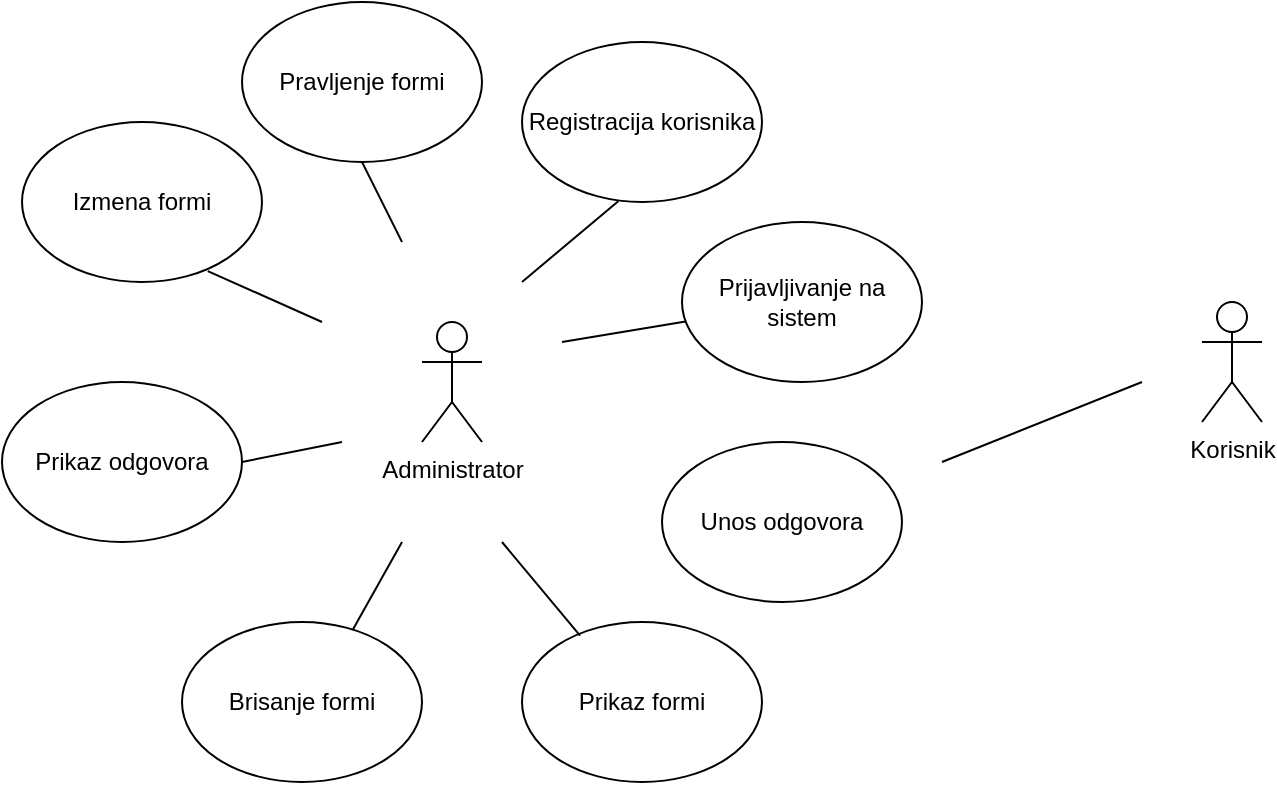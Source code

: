 <mxfile version="20.2.8" type="github" pages="16">
  <diagram id="C62X79YcPQKUkbeTNFrt" name="Page-1">
    <mxGraphModel dx="1038" dy="547" grid="0" gridSize="10" guides="1" tooltips="1" connect="1" arrows="1" fold="1" page="1" pageScale="1" pageWidth="850" pageHeight="1100" math="0" shadow="0">
      <root>
        <mxCell id="0" />
        <mxCell id="1" parent="0" />
        <mxCell id="KarkLA4Dr0Uli64Bh4ct-1" value="Korisnik" style="shape=umlActor;verticalLabelPosition=bottom;verticalAlign=top;html=1;outlineConnect=0;" parent="1" vertex="1">
          <mxGeometry x="610" y="270" width="30" height="60" as="geometry" />
        </mxCell>
        <mxCell id="KarkLA4Dr0Uli64Bh4ct-2" value="Prijavljivanje na sistem" style="ellipse;whiteSpace=wrap;html=1;" parent="1" vertex="1">
          <mxGeometry x="350" y="230" width="120" height="80" as="geometry" />
        </mxCell>
        <mxCell id="KarkLA4Dr0Uli64Bh4ct-3" value="Registracija korisnika" style="ellipse;whiteSpace=wrap;html=1;" parent="1" vertex="1">
          <mxGeometry x="270" y="140" width="120" height="80" as="geometry" />
        </mxCell>
        <mxCell id="KarkLA4Dr0Uli64Bh4ct-5" value="Prikaz odgovora" style="ellipse;whiteSpace=wrap;html=1;" parent="1" vertex="1">
          <mxGeometry x="10" y="310" width="120" height="80" as="geometry" />
        </mxCell>
        <mxCell id="KarkLA4Dr0Uli64Bh4ct-6" value="Brisanje formi" style="ellipse;whiteSpace=wrap;html=1;" parent="1" vertex="1">
          <mxGeometry x="100" y="430" width="120" height="80" as="geometry" />
        </mxCell>
        <mxCell id="KarkLA4Dr0Uli64Bh4ct-7" value="Prikaz formi" style="ellipse;whiteSpace=wrap;html=1;" parent="1" vertex="1">
          <mxGeometry x="270" y="430" width="120" height="80" as="geometry" />
        </mxCell>
        <mxCell id="KarkLA4Dr0Uli64Bh4ct-8" value="Unos odgovora" style="ellipse;whiteSpace=wrap;html=1;" parent="1" vertex="1">
          <mxGeometry x="340" y="340" width="120" height="80" as="geometry" />
        </mxCell>
        <mxCell id="KarkLA4Dr0Uli64Bh4ct-9" value="Izmena formi" style="ellipse;whiteSpace=wrap;html=1;" parent="1" vertex="1">
          <mxGeometry x="20" y="180" width="120" height="80" as="geometry" />
        </mxCell>
        <mxCell id="KarkLA4Dr0Uli64Bh4ct-10" value="Pravljenje formi" style="ellipse;whiteSpace=wrap;html=1;" parent="1" vertex="1">
          <mxGeometry x="130" y="120" width="120" height="80" as="geometry" />
        </mxCell>
        <mxCell id="KarkLA4Dr0Uli64Bh4ct-12" value="" style="endArrow=none;html=1;rounded=0;exitX=0.711;exitY=0.05;exitDx=0;exitDy=0;exitPerimeter=0;" parent="1" source="KarkLA4Dr0Uli64Bh4ct-6" edge="1">
          <mxGeometry width="50" height="50" relative="1" as="geometry">
            <mxPoint x="190" y="440" as="sourcePoint" />
            <mxPoint x="210" y="390" as="targetPoint" />
          </mxGeometry>
        </mxCell>
        <mxCell id="KarkLA4Dr0Uli64Bh4ct-13" value="" style="endArrow=none;html=1;rounded=0;exitX=1;exitY=0.5;exitDx=0;exitDy=0;" parent="1" source="KarkLA4Dr0Uli64Bh4ct-5" edge="1">
          <mxGeometry width="50" height="50" relative="1" as="geometry">
            <mxPoint x="210" y="420" as="sourcePoint" />
            <mxPoint x="180" y="340" as="targetPoint" />
            <Array as="points" />
          </mxGeometry>
        </mxCell>
        <mxCell id="KarkLA4Dr0Uli64Bh4ct-14" value="" style="endArrow=none;html=1;rounded=0;exitX=0.401;exitY=0.995;exitDx=0;exitDy=0;exitPerimeter=0;" parent="1" source="KarkLA4Dr0Uli64Bh4ct-3" edge="1">
          <mxGeometry width="50" height="50" relative="1" as="geometry">
            <mxPoint x="140" y="230" as="sourcePoint" />
            <mxPoint x="270" y="260" as="targetPoint" />
          </mxGeometry>
        </mxCell>
        <mxCell id="KarkLA4Dr0Uli64Bh4ct-15" value="" style="endArrow=none;html=1;rounded=0;" parent="1" source="KarkLA4Dr0Uli64Bh4ct-2" edge="1">
          <mxGeometry width="50" height="50" relative="1" as="geometry">
            <mxPoint x="314.96" y="322" as="sourcePoint" />
            <mxPoint x="290" y="290" as="targetPoint" />
            <Array as="points" />
          </mxGeometry>
        </mxCell>
        <mxCell id="KarkLA4Dr0Uli64Bh4ct-16" value="" style="endArrow=none;html=1;rounded=0;exitX=0.5;exitY=1;exitDx=0;exitDy=0;" parent="1" source="KarkLA4Dr0Uli64Bh4ct-10" edge="1">
          <mxGeometry width="50" height="50" relative="1" as="geometry">
            <mxPoint x="484.96" y="142" as="sourcePoint" />
            <mxPoint x="210" y="240" as="targetPoint" />
          </mxGeometry>
        </mxCell>
        <mxCell id="KarkLA4Dr0Uli64Bh4ct-17" value="" style="endArrow=none;html=1;rounded=0;entryX=0.774;entryY=0.932;entryDx=0;entryDy=0;entryPerimeter=0;" parent="1" target="KarkLA4Dr0Uli64Bh4ct-9" edge="1">
          <mxGeometry width="50" height="50" relative="1" as="geometry">
            <mxPoint x="170" y="280" as="sourcePoint" />
            <mxPoint x="580" y="160" as="targetPoint" />
          </mxGeometry>
        </mxCell>
        <mxCell id="KarkLA4Dr0Uli64Bh4ct-19" value="" style="endArrow=none;html=1;rounded=0;exitX=0.242;exitY=0.085;exitDx=0;exitDy=0;exitPerimeter=0;" parent="1" source="KarkLA4Dr0Uli64Bh4ct-7" edge="1">
          <mxGeometry width="50" height="50" relative="1" as="geometry">
            <mxPoint x="210" y="330" as="sourcePoint" />
            <mxPoint x="260" y="390" as="targetPoint" />
          </mxGeometry>
        </mxCell>
        <mxCell id="HwhyYS9CQzsB4hwUw_zx-2" value="Administrator" style="shape=umlActor;verticalLabelPosition=bottom;verticalAlign=top;html=1;outlineConnect=0;fontSize=12;" parent="1" vertex="1">
          <mxGeometry x="220" y="280" width="30" height="60" as="geometry" />
        </mxCell>
        <mxCell id="HwhyYS9CQzsB4hwUw_zx-8" value="" style="endArrow=none;html=1;rounded=0;fontSize=12;" parent="1" edge="1">
          <mxGeometry width="50" height="50" relative="1" as="geometry">
            <mxPoint x="480" y="350" as="sourcePoint" />
            <mxPoint x="580" y="310" as="targetPoint" />
          </mxGeometry>
        </mxCell>
      </root>
    </mxGraphModel>
  </diagram>
  <diagram id="AAoua3pzFErecDsrzg-d" name="registracija">
    <mxGraphModel dx="1038" dy="489" grid="0" gridSize="10" guides="1" tooltips="1" connect="1" arrows="1" fold="1" page="1" pageScale="1" pageWidth="850" pageHeight="1100" math="0" shadow="0">
      <root>
        <mxCell id="0" />
        <mxCell id="1" parent="0" />
        <mxCell id="6USkWj48DRPH_LUUI0kQ-1" value="Korisnik" style="shape=umlActor;verticalLabelPosition=bottom;verticalAlign=top;html=1;outlineConnect=0;fontSize=16;" parent="1" vertex="1">
          <mxGeometry x="130" y="240" width="30" height="60" as="geometry" />
        </mxCell>
        <mxCell id="6USkWj48DRPH_LUUI0kQ-2" value="Sistem" style="rounded=0;whiteSpace=wrap;html=1;fontSize=16;" parent="1" vertex="1">
          <mxGeometry x="420" y="250" width="120" height="60" as="geometry" />
        </mxCell>
        <mxCell id="6USkWj48DRPH_LUUI0kQ-3" value="" style="endArrow=none;dashed=1;html=1;rounded=0;startArrow=none;" parent="1" source="6USkWj48DRPH_LUUI0kQ-9" edge="1">
          <mxGeometry width="50" height="50" relative="1" as="geometry">
            <mxPoint x="140" y="620" as="sourcePoint" />
            <mxPoint x="140" y="320" as="targetPoint" />
          </mxGeometry>
        </mxCell>
        <mxCell id="6USkWj48DRPH_LUUI0kQ-4" value="" style="endArrow=none;dashed=1;html=1;rounded=0;entryX=0.5;entryY=1;entryDx=0;entryDy=0;startArrow=none;" parent="1" source="6USkWj48DRPH_LUUI0kQ-14" target="6USkWj48DRPH_LUUI0kQ-2" edge="1">
          <mxGeometry width="50" height="50" relative="1" as="geometry">
            <mxPoint x="480" y="610" as="sourcePoint" />
            <mxPoint x="320" y="500" as="targetPoint" />
          </mxGeometry>
        </mxCell>
        <mxCell id="6USkWj48DRPH_LUUI0kQ-9" value="" style="rounded=0;whiteSpace=wrap;html=1;fontSize=16;" parent="1" vertex="1">
          <mxGeometry x="130" y="360" width="20" height="60" as="geometry" />
        </mxCell>
        <mxCell id="6USkWj48DRPH_LUUI0kQ-10" value="" style="endArrow=none;dashed=1;html=1;rounded=0;startArrow=none;" parent="1" source="6USkWj48DRPH_LUUI0kQ-11" target="6USkWj48DRPH_LUUI0kQ-9" edge="1">
          <mxGeometry width="50" height="50" relative="1" as="geometry">
            <mxPoint x="140" y="620" as="sourcePoint" />
            <mxPoint x="140" y="320" as="targetPoint" />
          </mxGeometry>
        </mxCell>
        <mxCell id="6USkWj48DRPH_LUUI0kQ-11" value="" style="rounded=0;whiteSpace=wrap;html=1;fontSize=16;" parent="1" vertex="1">
          <mxGeometry x="130" y="460" width="20" height="60" as="geometry" />
        </mxCell>
        <mxCell id="6USkWj48DRPH_LUUI0kQ-12" value="" style="endArrow=none;dashed=1;html=1;rounded=0;" parent="1" target="6USkWj48DRPH_LUUI0kQ-11" edge="1">
          <mxGeometry width="50" height="50" relative="1" as="geometry">
            <mxPoint x="140" y="620" as="sourcePoint" />
            <mxPoint x="140" y="420" as="targetPoint" />
          </mxGeometry>
        </mxCell>
        <mxCell id="6USkWj48DRPH_LUUI0kQ-13" value="" style="rounded=0;whiteSpace=wrap;html=1;fontSize=16;" parent="1" vertex="1">
          <mxGeometry x="470" y="360" width="20" height="60" as="geometry" />
        </mxCell>
        <mxCell id="6USkWj48DRPH_LUUI0kQ-14" value="" style="rounded=0;whiteSpace=wrap;html=1;fontSize=16;" parent="1" vertex="1">
          <mxGeometry x="470" y="460" width="20" height="60" as="geometry" />
        </mxCell>
        <mxCell id="6USkWj48DRPH_LUUI0kQ-15" value="" style="endArrow=none;dashed=1;html=1;rounded=0;entryX=0.5;entryY=1;entryDx=0;entryDy=0;" parent="1" target="6USkWj48DRPH_LUUI0kQ-14" edge="1">
          <mxGeometry width="50" height="50" relative="1" as="geometry">
            <mxPoint x="480" y="610" as="sourcePoint" />
            <mxPoint x="480" y="310" as="targetPoint" />
          </mxGeometry>
        </mxCell>
        <mxCell id="6USkWj48DRPH_LUUI0kQ-16" value="" style="endArrow=classic;html=1;rounded=0;fontSize=16;exitX=1;exitY=0.25;exitDx=0;exitDy=0;entryX=0;entryY=0.25;entryDx=0;entryDy=0;" parent="1" source="6USkWj48DRPH_LUUI0kQ-9" target="6USkWj48DRPH_LUUI0kQ-13" edge="1">
          <mxGeometry width="50" height="50" relative="1" as="geometry">
            <mxPoint x="280" y="460" as="sourcePoint" />
            <mxPoint x="330" y="410" as="targetPoint" />
          </mxGeometry>
        </mxCell>
        <mxCell id="6USkWj48DRPH_LUUI0kQ-17" value="" style="endArrow=classic;html=1;rounded=0;fontSize=16;exitX=0;exitY=0.75;exitDx=0;exitDy=0;entryX=1;entryY=0.75;entryDx=0;entryDy=0;" parent="1" source="6USkWj48DRPH_LUUI0kQ-13" target="6USkWj48DRPH_LUUI0kQ-9" edge="1">
          <mxGeometry width="50" height="50" relative="1" as="geometry">
            <mxPoint x="280" y="460" as="sourcePoint" />
            <mxPoint x="330" y="410" as="targetPoint" />
          </mxGeometry>
        </mxCell>
        <mxCell id="6USkWj48DRPH_LUUI0kQ-18" value="otvoriFormuZaRegistraciju()" style="text;html=1;align=center;verticalAlign=middle;resizable=0;points=[];autosize=1;strokeColor=none;fillColor=none;fontSize=16;" parent="1" vertex="1">
          <mxGeometry x="190" y="345" width="220" height="30" as="geometry" />
        </mxCell>
        <mxCell id="6USkWj48DRPH_LUUI0kQ-19" value="&quot;Sistem vratio formu za registraciju&quot;" style="text;html=1;align=right;verticalAlign=middle;resizable=0;points=[];autosize=1;strokeColor=none;fillColor=none;fontSize=16;" parent="1" vertex="1">
          <mxGeometry x="160" y="375" width="280" height="30" as="geometry" />
        </mxCell>
        <mxCell id="6USkWj48DRPH_LUUI0kQ-20" value="" style="endArrow=classic;html=1;rounded=0;fontSize=16;exitX=1;exitY=0.25;exitDx=0;exitDy=0;entryX=0;entryY=0.25;entryDx=0;entryDy=0;" parent="1" source="6USkWj48DRPH_LUUI0kQ-11" target="6USkWj48DRPH_LUUI0kQ-14" edge="1">
          <mxGeometry width="50" height="50" relative="1" as="geometry">
            <mxPoint x="280" y="460" as="sourcePoint" />
            <mxPoint x="330" y="410" as="targetPoint" />
          </mxGeometry>
        </mxCell>
        <mxCell id="6USkWj48DRPH_LUUI0kQ-21" value="" style="endArrow=classic;html=1;rounded=0;fontSize=16;exitX=0;exitY=0.75;exitDx=0;exitDy=0;entryX=1;entryY=0.75;entryDx=0;entryDy=0;" parent="1" source="6USkWj48DRPH_LUUI0kQ-14" target="6USkWj48DRPH_LUUI0kQ-11" edge="1">
          <mxGeometry width="50" height="50" relative="1" as="geometry">
            <mxPoint x="280" y="460" as="sourcePoint" />
            <mxPoint x="330" y="410" as="targetPoint" />
          </mxGeometry>
        </mxCell>
        <mxCell id="ZHq1xx-7J7BKbU0VJLlM-1" value="Registruj se()" style="text;html=1;align=center;verticalAlign=middle;resizable=0;points=[];autosize=1;strokeColor=none;fillColor=none;fontSize=16;" parent="1" vertex="1">
          <mxGeometry x="240" y="445" width="120" height="30" as="geometry" />
        </mxCell>
        <mxCell id="ZHq1xx-7J7BKbU0VJLlM-2" value="&quot;Uspesno ste se registrovali&quot;" style="text;html=1;align=center;verticalAlign=middle;resizable=0;points=[];autosize=1;strokeColor=none;fillColor=none;fontSize=16;" parent="1" vertex="1">
          <mxGeometry x="185" y="475" width="230" height="30" as="geometry" />
        </mxCell>
      </root>
    </mxGraphModel>
  </diagram>
  <diagram id="CFgDSxMl5zM5tgXFUtrH" name="registracija alternativni scenario">
    <mxGraphModel dx="1038" dy="489" grid="0" gridSize="10" guides="1" tooltips="1" connect="1" arrows="1" fold="1" page="1" pageScale="1" pageWidth="850" pageHeight="1100" math="0" shadow="0">
      <root>
        <mxCell id="0" />
        <mxCell id="1" parent="0" />
        <mxCell id="LnN75h91cv-_vOsNvLI0-1" value="Korisnik" style="shape=umlActor;verticalLabelPosition=bottom;verticalAlign=top;html=1;outlineConnect=0;fontSize=16;" parent="1" vertex="1">
          <mxGeometry x="130" y="240" width="30" height="60" as="geometry" />
        </mxCell>
        <mxCell id="LnN75h91cv-_vOsNvLI0-2" value="Sistem" style="rounded=0;whiteSpace=wrap;html=1;fontSize=16;" parent="1" vertex="1">
          <mxGeometry x="420" y="250" width="120" height="60" as="geometry" />
        </mxCell>
        <mxCell id="LnN75h91cv-_vOsNvLI0-3" value="" style="endArrow=none;dashed=1;html=1;rounded=0;startArrow=none;" parent="1" source="LnN75h91cv-_vOsNvLI0-5" edge="1">
          <mxGeometry width="50" height="50" relative="1" as="geometry">
            <mxPoint x="140" y="620" as="sourcePoint" />
            <mxPoint x="140" y="320" as="targetPoint" />
          </mxGeometry>
        </mxCell>
        <mxCell id="LnN75h91cv-_vOsNvLI0-4" value="" style="endArrow=none;dashed=1;html=1;rounded=0;entryX=0.5;entryY=1;entryDx=0;entryDy=0;startArrow=none;" parent="1" source="LnN75h91cv-_vOsNvLI0-10" target="LnN75h91cv-_vOsNvLI0-2" edge="1">
          <mxGeometry width="50" height="50" relative="1" as="geometry">
            <mxPoint x="480" y="610" as="sourcePoint" />
            <mxPoint x="320" y="500" as="targetPoint" />
          </mxGeometry>
        </mxCell>
        <mxCell id="LnN75h91cv-_vOsNvLI0-5" value="" style="rounded=0;whiteSpace=wrap;html=1;fontSize=16;" parent="1" vertex="1">
          <mxGeometry x="130" y="360" width="20" height="60" as="geometry" />
        </mxCell>
        <mxCell id="LnN75h91cv-_vOsNvLI0-6" value="" style="endArrow=none;dashed=1;html=1;rounded=0;startArrow=none;" parent="1" source="LnN75h91cv-_vOsNvLI0-7" target="LnN75h91cv-_vOsNvLI0-5" edge="1">
          <mxGeometry width="50" height="50" relative="1" as="geometry">
            <mxPoint x="140" y="620" as="sourcePoint" />
            <mxPoint x="140" y="320" as="targetPoint" />
          </mxGeometry>
        </mxCell>
        <mxCell id="LnN75h91cv-_vOsNvLI0-7" value="" style="rounded=0;whiteSpace=wrap;html=1;fontSize=16;" parent="1" vertex="1">
          <mxGeometry x="130" y="460" width="20" height="60" as="geometry" />
        </mxCell>
        <mxCell id="LnN75h91cv-_vOsNvLI0-8" value="" style="endArrow=none;dashed=1;html=1;rounded=0;" parent="1" target="LnN75h91cv-_vOsNvLI0-7" edge="1">
          <mxGeometry width="50" height="50" relative="1" as="geometry">
            <mxPoint x="140" y="620" as="sourcePoint" />
            <mxPoint x="140" y="420" as="targetPoint" />
          </mxGeometry>
        </mxCell>
        <mxCell id="LnN75h91cv-_vOsNvLI0-9" value="" style="rounded=0;whiteSpace=wrap;html=1;fontSize=16;" parent="1" vertex="1">
          <mxGeometry x="470" y="360" width="20" height="60" as="geometry" />
        </mxCell>
        <mxCell id="LnN75h91cv-_vOsNvLI0-10" value="" style="rounded=0;whiteSpace=wrap;html=1;fontSize=16;" parent="1" vertex="1">
          <mxGeometry x="470" y="460" width="20" height="60" as="geometry" />
        </mxCell>
        <mxCell id="LnN75h91cv-_vOsNvLI0-11" value="" style="endArrow=none;dashed=1;html=1;rounded=0;entryX=0.5;entryY=1;entryDx=0;entryDy=0;" parent="1" target="LnN75h91cv-_vOsNvLI0-10" edge="1">
          <mxGeometry width="50" height="50" relative="1" as="geometry">
            <mxPoint x="480" y="610" as="sourcePoint" />
            <mxPoint x="480" y="310" as="targetPoint" />
          </mxGeometry>
        </mxCell>
        <mxCell id="LnN75h91cv-_vOsNvLI0-12" value="" style="endArrow=classic;html=1;rounded=0;fontSize=16;exitX=1;exitY=0.25;exitDx=0;exitDy=0;entryX=0;entryY=0.25;entryDx=0;entryDy=0;" parent="1" source="LnN75h91cv-_vOsNvLI0-5" target="LnN75h91cv-_vOsNvLI0-9" edge="1">
          <mxGeometry width="50" height="50" relative="1" as="geometry">
            <mxPoint x="280" y="460" as="sourcePoint" />
            <mxPoint x="330" y="410" as="targetPoint" />
          </mxGeometry>
        </mxCell>
        <mxCell id="LnN75h91cv-_vOsNvLI0-13" value="" style="endArrow=classic;html=1;rounded=0;fontSize=16;exitX=0;exitY=0.75;exitDx=0;exitDy=0;entryX=1;entryY=0.75;entryDx=0;entryDy=0;" parent="1" source="LnN75h91cv-_vOsNvLI0-9" target="LnN75h91cv-_vOsNvLI0-5" edge="1">
          <mxGeometry width="50" height="50" relative="1" as="geometry">
            <mxPoint x="280" y="460" as="sourcePoint" />
            <mxPoint x="330" y="410" as="targetPoint" />
          </mxGeometry>
        </mxCell>
        <mxCell id="LnN75h91cv-_vOsNvLI0-14" value="otvoriFormuZaRegistraciju()" style="text;html=1;align=center;verticalAlign=middle;resizable=0;points=[];autosize=1;strokeColor=none;fillColor=none;fontSize=14;" parent="1" vertex="1">
          <mxGeometry x="200" y="345" width="200" height="30" as="geometry" />
        </mxCell>
        <mxCell id="LnN75h91cv-_vOsNvLI0-15" value="&quot;Sistem vratio formu za registraciju&quot;" style="text;html=1;align=right;verticalAlign=middle;resizable=0;points=[];autosize=1;strokeColor=none;fillColor=none;fontSize=14;" parent="1" vertex="1">
          <mxGeometry x="190" y="375" width="240" height="30" as="geometry" />
        </mxCell>
        <mxCell id="LnN75h91cv-_vOsNvLI0-16" value="" style="endArrow=classic;html=1;rounded=0;fontSize=16;exitX=1;exitY=0.25;exitDx=0;exitDy=0;entryX=0;entryY=0.25;entryDx=0;entryDy=0;" parent="1" source="LnN75h91cv-_vOsNvLI0-7" target="LnN75h91cv-_vOsNvLI0-10" edge="1">
          <mxGeometry width="50" height="50" relative="1" as="geometry">
            <mxPoint x="280" y="460" as="sourcePoint" />
            <mxPoint x="330" y="410" as="targetPoint" />
          </mxGeometry>
        </mxCell>
        <mxCell id="LnN75h91cv-_vOsNvLI0-17" value="" style="endArrow=classic;html=1;rounded=0;fontSize=16;exitX=0;exitY=0.75;exitDx=0;exitDy=0;entryX=1;entryY=0.75;entryDx=0;entryDy=0;" parent="1" source="LnN75h91cv-_vOsNvLI0-10" target="LnN75h91cv-_vOsNvLI0-7" edge="1">
          <mxGeometry width="50" height="50" relative="1" as="geometry">
            <mxPoint x="280" y="460" as="sourcePoint" />
            <mxPoint x="330" y="410" as="targetPoint" />
          </mxGeometry>
        </mxCell>
        <mxCell id="octpg3zfUj2MCK01m-DS-1" value="Registruj se()" style="text;html=1;align=center;verticalAlign=middle;resizable=0;points=[];autosize=1;strokeColor=none;fillColor=none;fontSize=14;" parent="1" vertex="1">
          <mxGeometry x="255" y="445" width="110" height="30" as="geometry" />
        </mxCell>
        <mxCell id="octpg3zfUj2MCK01m-DS-2" value="&quot;Korisnik sa ovim korisnickim imenom vec postoji&quot;" style="text;html=1;align=center;verticalAlign=middle;resizable=0;points=[];autosize=1;strokeColor=none;fillColor=none;fontSize=13;" parent="1" vertex="1">
          <mxGeometry x="155" y="475" width="310" height="30" as="geometry" />
        </mxCell>
      </root>
    </mxGraphModel>
  </diagram>
  <diagram id="8R-PRgd2YpAZxKsO6v6m" name="login">
    <mxGraphModel dx="1038" dy="489" grid="0" gridSize="10" guides="1" tooltips="1" connect="1" arrows="1" fold="1" page="1" pageScale="1" pageWidth="850" pageHeight="1100" math="0" shadow="0">
      <root>
        <mxCell id="0" />
        <mxCell id="1" parent="0" />
        <mxCell id="fSmwq9WaWH3PlhVeYplA-1" value="Korisnik" style="shape=umlActor;verticalLabelPosition=bottom;verticalAlign=top;html=1;outlineConnect=0;fontSize=16;" parent="1" vertex="1">
          <mxGeometry x="130" y="240" width="30" height="60" as="geometry" />
        </mxCell>
        <mxCell id="fSmwq9WaWH3PlhVeYplA-2" value="Sistem" style="rounded=0;whiteSpace=wrap;html=1;fontSize=16;" parent="1" vertex="1">
          <mxGeometry x="420" y="250" width="120" height="60" as="geometry" />
        </mxCell>
        <mxCell id="fSmwq9WaWH3PlhVeYplA-3" value="" style="endArrow=none;dashed=1;html=1;rounded=0;startArrow=none;" parent="1" source="fSmwq9WaWH3PlhVeYplA-5" edge="1">
          <mxGeometry width="50" height="50" relative="1" as="geometry">
            <mxPoint x="140" y="620" as="sourcePoint" />
            <mxPoint x="140" y="320" as="targetPoint" />
          </mxGeometry>
        </mxCell>
        <mxCell id="fSmwq9WaWH3PlhVeYplA-4" value="" style="endArrow=none;dashed=1;html=1;rounded=0;entryX=0.5;entryY=1;entryDx=0;entryDy=0;startArrow=none;" parent="1" source="fSmwq9WaWH3PlhVeYplA-10" target="fSmwq9WaWH3PlhVeYplA-2" edge="1">
          <mxGeometry width="50" height="50" relative="1" as="geometry">
            <mxPoint x="480" y="610" as="sourcePoint" />
            <mxPoint x="320" y="500" as="targetPoint" />
          </mxGeometry>
        </mxCell>
        <mxCell id="fSmwq9WaWH3PlhVeYplA-5" value="" style="rounded=0;whiteSpace=wrap;html=1;fontSize=16;" parent="1" vertex="1">
          <mxGeometry x="130" y="360" width="20" height="60" as="geometry" />
        </mxCell>
        <mxCell id="fSmwq9WaWH3PlhVeYplA-6" value="" style="endArrow=none;dashed=1;html=1;rounded=0;startArrow=none;" parent="1" source="fSmwq9WaWH3PlhVeYplA-7" target="fSmwq9WaWH3PlhVeYplA-5" edge="1">
          <mxGeometry width="50" height="50" relative="1" as="geometry">
            <mxPoint x="140" y="620" as="sourcePoint" />
            <mxPoint x="140" y="320" as="targetPoint" />
          </mxGeometry>
        </mxCell>
        <mxCell id="fSmwq9WaWH3PlhVeYplA-7" value="" style="rounded=0;whiteSpace=wrap;html=1;fontSize=16;" parent="1" vertex="1">
          <mxGeometry x="130" y="460" width="20" height="60" as="geometry" />
        </mxCell>
        <mxCell id="fSmwq9WaWH3PlhVeYplA-8" value="" style="endArrow=none;dashed=1;html=1;rounded=0;" parent="1" target="fSmwq9WaWH3PlhVeYplA-7" edge="1">
          <mxGeometry width="50" height="50" relative="1" as="geometry">
            <mxPoint x="140" y="620" as="sourcePoint" />
            <mxPoint x="140" y="420" as="targetPoint" />
          </mxGeometry>
        </mxCell>
        <mxCell id="fSmwq9WaWH3PlhVeYplA-9" value="" style="rounded=0;whiteSpace=wrap;html=1;fontSize=16;" parent="1" vertex="1">
          <mxGeometry x="470" y="360" width="20" height="60" as="geometry" />
        </mxCell>
        <mxCell id="fSmwq9WaWH3PlhVeYplA-10" value="" style="rounded=0;whiteSpace=wrap;html=1;fontSize=16;" parent="1" vertex="1">
          <mxGeometry x="470" y="460" width="20" height="60" as="geometry" />
        </mxCell>
        <mxCell id="fSmwq9WaWH3PlhVeYplA-11" value="" style="endArrow=none;dashed=1;html=1;rounded=0;entryX=0.5;entryY=1;entryDx=0;entryDy=0;" parent="1" target="fSmwq9WaWH3PlhVeYplA-10" edge="1">
          <mxGeometry width="50" height="50" relative="1" as="geometry">
            <mxPoint x="480" y="610" as="sourcePoint" />
            <mxPoint x="480" y="310" as="targetPoint" />
          </mxGeometry>
        </mxCell>
        <mxCell id="fSmwq9WaWH3PlhVeYplA-12" value="" style="endArrow=classic;html=1;rounded=0;fontSize=16;exitX=1;exitY=0.25;exitDx=0;exitDy=0;entryX=0;entryY=0.25;entryDx=0;entryDy=0;" parent="1" source="fSmwq9WaWH3PlhVeYplA-5" target="fSmwq9WaWH3PlhVeYplA-9" edge="1">
          <mxGeometry width="50" height="50" relative="1" as="geometry">
            <mxPoint x="280" y="460" as="sourcePoint" />
            <mxPoint x="330" y="410" as="targetPoint" />
          </mxGeometry>
        </mxCell>
        <mxCell id="fSmwq9WaWH3PlhVeYplA-13" value="" style="endArrow=classic;html=1;rounded=0;fontSize=16;exitX=0;exitY=0.75;exitDx=0;exitDy=0;entryX=1;entryY=0.75;entryDx=0;entryDy=0;" parent="1" source="fSmwq9WaWH3PlhVeYplA-9" target="fSmwq9WaWH3PlhVeYplA-5" edge="1">
          <mxGeometry width="50" height="50" relative="1" as="geometry">
            <mxPoint x="280" y="460" as="sourcePoint" />
            <mxPoint x="330" y="410" as="targetPoint" />
          </mxGeometry>
        </mxCell>
        <mxCell id="fSmwq9WaWH3PlhVeYplA-14" value="otvoriFormuZaPrijavu()" style="text;html=1;align=center;verticalAlign=middle;resizable=0;points=[];autosize=1;strokeColor=none;fillColor=none;fontSize=14;" parent="1" vertex="1">
          <mxGeometry x="215" y="345" width="170" height="30" as="geometry" />
        </mxCell>
        <mxCell id="fSmwq9WaWH3PlhVeYplA-15" value="&quot;Sistem vratio formu za prijavu&quot;" style="text;html=1;align=right;verticalAlign=middle;resizable=0;points=[];autosize=1;strokeColor=none;fillColor=none;fontSize=14;" parent="1" vertex="1">
          <mxGeometry x="200" y="375" width="220" height="30" as="geometry" />
        </mxCell>
        <mxCell id="fSmwq9WaWH3PlhVeYplA-16" value="" style="endArrow=classic;html=1;rounded=0;fontSize=16;exitX=1;exitY=0.25;exitDx=0;exitDy=0;entryX=0;entryY=0.25;entryDx=0;entryDy=0;" parent="1" source="fSmwq9WaWH3PlhVeYplA-7" target="fSmwq9WaWH3PlhVeYplA-10" edge="1">
          <mxGeometry width="50" height="50" relative="1" as="geometry">
            <mxPoint x="280" y="460" as="sourcePoint" />
            <mxPoint x="330" y="410" as="targetPoint" />
          </mxGeometry>
        </mxCell>
        <mxCell id="fSmwq9WaWH3PlhVeYplA-17" value="" style="endArrow=classic;html=1;rounded=0;fontSize=16;exitX=0;exitY=0.75;exitDx=0;exitDy=0;entryX=1;entryY=0.75;entryDx=0;entryDy=0;" parent="1" source="fSmwq9WaWH3PlhVeYplA-10" target="fSmwq9WaWH3PlhVeYplA-7" edge="1">
          <mxGeometry width="50" height="50" relative="1" as="geometry">
            <mxPoint x="280" y="460" as="sourcePoint" />
            <mxPoint x="330" y="410" as="targetPoint" />
          </mxGeometry>
        </mxCell>
        <mxCell id="fSmwq9WaWH3PlhVeYplA-18" value="Login()" style="text;html=1;align=center;verticalAlign=middle;resizable=0;points=[];autosize=1;strokeColor=none;fillColor=none;fontSize=14;" parent="1" vertex="1">
          <mxGeometry x="255" y="445" width="70" height="30" as="geometry" />
        </mxCell>
        <mxCell id="fSmwq9WaWH3PlhVeYplA-19" value="&quot;Korisnik je uspesno ulogovan&quot;" style="text;html=1;align=center;verticalAlign=middle;resizable=0;points=[];autosize=1;strokeColor=none;fillColor=none;fontSize=14;" parent="1" vertex="1">
          <mxGeometry x="180" y="475" width="220" height="30" as="geometry" />
        </mxCell>
      </root>
    </mxGraphModel>
  </diagram>
  <diagram id="8Ju1ICXw0x9DDO_hQBcx" name="login alternativni">
    <mxGraphModel dx="1038" dy="489" grid="0" gridSize="10" guides="1" tooltips="1" connect="1" arrows="1" fold="1" page="1" pageScale="1" pageWidth="850" pageHeight="1100" math="0" shadow="0">
      <root>
        <mxCell id="0" />
        <mxCell id="1" parent="0" />
        <mxCell id="UfWuYf5gvgNZSquSyamg-1" value="Korisnik" style="shape=umlActor;verticalLabelPosition=bottom;verticalAlign=top;html=1;outlineConnect=0;fontSize=16;" parent="1" vertex="1">
          <mxGeometry x="130" y="240" width="30" height="60" as="geometry" />
        </mxCell>
        <mxCell id="UfWuYf5gvgNZSquSyamg-2" value="Sistem" style="rounded=0;whiteSpace=wrap;html=1;fontSize=16;" parent="1" vertex="1">
          <mxGeometry x="420" y="250" width="120" height="60" as="geometry" />
        </mxCell>
        <mxCell id="UfWuYf5gvgNZSquSyamg-3" value="" style="endArrow=none;dashed=1;html=1;rounded=0;startArrow=none;" parent="1" source="UfWuYf5gvgNZSquSyamg-5" edge="1">
          <mxGeometry width="50" height="50" relative="1" as="geometry">
            <mxPoint x="140" y="620" as="sourcePoint" />
            <mxPoint x="140" y="320" as="targetPoint" />
          </mxGeometry>
        </mxCell>
        <mxCell id="UfWuYf5gvgNZSquSyamg-4" value="" style="endArrow=none;dashed=1;html=1;rounded=0;entryX=0.5;entryY=1;entryDx=0;entryDy=0;startArrow=none;" parent="1" source="UfWuYf5gvgNZSquSyamg-10" target="UfWuYf5gvgNZSquSyamg-2" edge="1">
          <mxGeometry width="50" height="50" relative="1" as="geometry">
            <mxPoint x="480" y="610" as="sourcePoint" />
            <mxPoint x="320" y="500" as="targetPoint" />
          </mxGeometry>
        </mxCell>
        <mxCell id="UfWuYf5gvgNZSquSyamg-5" value="" style="rounded=0;whiteSpace=wrap;html=1;fontSize=16;" parent="1" vertex="1">
          <mxGeometry x="130" y="360" width="20" height="60" as="geometry" />
        </mxCell>
        <mxCell id="UfWuYf5gvgNZSquSyamg-6" value="" style="endArrow=none;dashed=1;html=1;rounded=0;startArrow=none;" parent="1" source="UfWuYf5gvgNZSquSyamg-7" target="UfWuYf5gvgNZSquSyamg-5" edge="1">
          <mxGeometry width="50" height="50" relative="1" as="geometry">
            <mxPoint x="140" y="620" as="sourcePoint" />
            <mxPoint x="140" y="320" as="targetPoint" />
          </mxGeometry>
        </mxCell>
        <mxCell id="UfWuYf5gvgNZSquSyamg-7" value="" style="rounded=0;whiteSpace=wrap;html=1;fontSize=16;" parent="1" vertex="1">
          <mxGeometry x="130" y="460" width="20" height="60" as="geometry" />
        </mxCell>
        <mxCell id="UfWuYf5gvgNZSquSyamg-8" value="" style="endArrow=none;dashed=1;html=1;rounded=0;" parent="1" target="UfWuYf5gvgNZSquSyamg-7" edge="1">
          <mxGeometry width="50" height="50" relative="1" as="geometry">
            <mxPoint x="140" y="620" as="sourcePoint" />
            <mxPoint x="140" y="420" as="targetPoint" />
          </mxGeometry>
        </mxCell>
        <mxCell id="UfWuYf5gvgNZSquSyamg-9" value="" style="rounded=0;whiteSpace=wrap;html=1;fontSize=16;" parent="1" vertex="1">
          <mxGeometry x="470" y="360" width="20" height="60" as="geometry" />
        </mxCell>
        <mxCell id="UfWuYf5gvgNZSquSyamg-10" value="" style="rounded=0;whiteSpace=wrap;html=1;fontSize=16;" parent="1" vertex="1">
          <mxGeometry x="470" y="460" width="20" height="60" as="geometry" />
        </mxCell>
        <mxCell id="UfWuYf5gvgNZSquSyamg-11" value="" style="endArrow=none;dashed=1;html=1;rounded=0;entryX=0.5;entryY=1;entryDx=0;entryDy=0;" parent="1" target="UfWuYf5gvgNZSquSyamg-10" edge="1">
          <mxGeometry width="50" height="50" relative="1" as="geometry">
            <mxPoint x="480" y="610" as="sourcePoint" />
            <mxPoint x="480" y="310" as="targetPoint" />
          </mxGeometry>
        </mxCell>
        <mxCell id="UfWuYf5gvgNZSquSyamg-12" value="" style="endArrow=classic;html=1;rounded=0;fontSize=16;exitX=1;exitY=0.25;exitDx=0;exitDy=0;entryX=0;entryY=0.25;entryDx=0;entryDy=0;" parent="1" source="UfWuYf5gvgNZSquSyamg-5" target="UfWuYf5gvgNZSquSyamg-9" edge="1">
          <mxGeometry width="50" height="50" relative="1" as="geometry">
            <mxPoint x="280" y="460" as="sourcePoint" />
            <mxPoint x="330" y="410" as="targetPoint" />
          </mxGeometry>
        </mxCell>
        <mxCell id="UfWuYf5gvgNZSquSyamg-13" value="" style="endArrow=classic;html=1;rounded=0;fontSize=16;exitX=0;exitY=0.75;exitDx=0;exitDy=0;entryX=1;entryY=0.75;entryDx=0;entryDy=0;" parent="1" source="UfWuYf5gvgNZSquSyamg-9" target="UfWuYf5gvgNZSquSyamg-5" edge="1">
          <mxGeometry width="50" height="50" relative="1" as="geometry">
            <mxPoint x="280" y="460" as="sourcePoint" />
            <mxPoint x="330" y="410" as="targetPoint" />
          </mxGeometry>
        </mxCell>
        <mxCell id="UfWuYf5gvgNZSquSyamg-14" value="otvoriFormuZaPrijavu()" style="text;html=1;align=center;verticalAlign=middle;resizable=0;points=[];autosize=1;strokeColor=none;fillColor=none;fontSize=14;" parent="1" vertex="1">
          <mxGeometry x="215" y="345" width="170" height="30" as="geometry" />
        </mxCell>
        <mxCell id="UfWuYf5gvgNZSquSyamg-15" value="&quot;Sistem vratio formu za prijavu&quot;" style="text;html=1;align=right;verticalAlign=middle;resizable=0;points=[];autosize=1;strokeColor=none;fillColor=none;fontSize=14;" parent="1" vertex="1">
          <mxGeometry x="200" y="375" width="220" height="30" as="geometry" />
        </mxCell>
        <mxCell id="UfWuYf5gvgNZSquSyamg-16" value="" style="endArrow=classic;html=1;rounded=0;fontSize=16;exitX=1;exitY=0.25;exitDx=0;exitDy=0;entryX=0;entryY=0.25;entryDx=0;entryDy=0;" parent="1" source="UfWuYf5gvgNZSquSyamg-7" target="UfWuYf5gvgNZSquSyamg-10" edge="1">
          <mxGeometry width="50" height="50" relative="1" as="geometry">
            <mxPoint x="280" y="460" as="sourcePoint" />
            <mxPoint x="330" y="410" as="targetPoint" />
          </mxGeometry>
        </mxCell>
        <mxCell id="UfWuYf5gvgNZSquSyamg-17" value="" style="endArrow=classic;html=1;rounded=0;fontSize=16;exitX=0;exitY=0.75;exitDx=0;exitDy=0;entryX=1;entryY=0.75;entryDx=0;entryDy=0;" parent="1" source="UfWuYf5gvgNZSquSyamg-10" target="UfWuYf5gvgNZSquSyamg-7" edge="1">
          <mxGeometry width="50" height="50" relative="1" as="geometry">
            <mxPoint x="280" y="460" as="sourcePoint" />
            <mxPoint x="330" y="410" as="targetPoint" />
          </mxGeometry>
        </mxCell>
        <mxCell id="UfWuYf5gvgNZSquSyamg-18" value="Prijava()" style="text;html=1;align=center;verticalAlign=middle;resizable=0;points=[];autosize=1;strokeColor=none;fillColor=none;fontSize=14;" parent="1" vertex="1">
          <mxGeometry x="250" y="445" width="80" height="30" as="geometry" />
        </mxCell>
        <mxCell id="UfWuYf5gvgNZSquSyamg-19" value="&quot;Pogresno korisnicko ime ili sifra&quot;" style="text;html=1;align=center;verticalAlign=middle;resizable=0;points=[];autosize=1;strokeColor=none;fillColor=none;fontSize=14;" parent="1" vertex="1">
          <mxGeometry x="185" y="475" width="230" height="30" as="geometry" />
        </mxCell>
      </root>
    </mxGraphModel>
  </diagram>
  <diagram id="RC0wZUTdgtP6DINhHIFN" name="Brisanje forme">
    <mxGraphModel dx="1221" dy="644" grid="0" gridSize="10" guides="1" tooltips="1" connect="1" arrows="1" fold="1" page="1" pageScale="1" pageWidth="850" pageHeight="1100" math="0" shadow="0">
      <root>
        <mxCell id="0" />
        <mxCell id="1" parent="0" />
        <mxCell id="0ZtSLZ8aq92BHC1UpQaw-1" value="Korisnik" style="shape=umlActor;verticalLabelPosition=bottom;verticalAlign=top;html=1;outlineConnect=0;fontSize=16;" parent="1" vertex="1">
          <mxGeometry x="130" y="240" width="30" height="60" as="geometry" />
        </mxCell>
        <mxCell id="0ZtSLZ8aq92BHC1UpQaw-2" value="Sistem" style="rounded=0;whiteSpace=wrap;html=1;fontSize=16;" parent="1" vertex="1">
          <mxGeometry x="420" y="250" width="120" height="60" as="geometry" />
        </mxCell>
        <mxCell id="0ZtSLZ8aq92BHC1UpQaw-3" value="" style="endArrow=none;dashed=1;html=1;rounded=0;startArrow=none;" parent="1" source="0ZtSLZ8aq92BHC1UpQaw-5" edge="1">
          <mxGeometry width="50" height="50" relative="1" as="geometry">
            <mxPoint x="140" y="620" as="sourcePoint" />
            <mxPoint x="140" y="320" as="targetPoint" />
          </mxGeometry>
        </mxCell>
        <mxCell id="0ZtSLZ8aq92BHC1UpQaw-4" value="" style="endArrow=none;dashed=1;html=1;rounded=0;entryX=0.5;entryY=1;entryDx=0;entryDy=0;startArrow=none;" parent="1" target="0ZtSLZ8aq92BHC1UpQaw-2" edge="1">
          <mxGeometry width="50" height="50" relative="1" as="geometry">
            <mxPoint x="480" y="460" as="sourcePoint" />
            <mxPoint x="320" y="500" as="targetPoint" />
          </mxGeometry>
        </mxCell>
        <mxCell id="0ZtSLZ8aq92BHC1UpQaw-5" value="" style="rounded=0;whiteSpace=wrap;html=1;fontSize=16;" parent="1" vertex="1">
          <mxGeometry x="130" y="360" width="20" height="60" as="geometry" />
        </mxCell>
        <mxCell id="0ZtSLZ8aq92BHC1UpQaw-6" value="" style="endArrow=none;dashed=1;html=1;rounded=0;startArrow=none;" parent="1" target="0ZtSLZ8aq92BHC1UpQaw-5" edge="1">
          <mxGeometry width="50" height="50" relative="1" as="geometry">
            <mxPoint x="140" y="460" as="sourcePoint" />
            <mxPoint x="140" y="320" as="targetPoint" />
          </mxGeometry>
        </mxCell>
        <mxCell id="0ZtSLZ8aq92BHC1UpQaw-9" value="" style="rounded=0;whiteSpace=wrap;html=1;fontSize=16;" parent="1" vertex="1">
          <mxGeometry x="470" y="360" width="20" height="60" as="geometry" />
        </mxCell>
        <mxCell id="0ZtSLZ8aq92BHC1UpQaw-12" value="" style="endArrow=classic;html=1;rounded=0;fontSize=16;exitX=1;exitY=0.25;exitDx=0;exitDy=0;entryX=0;entryY=0.25;entryDx=0;entryDy=0;" parent="1" source="0ZtSLZ8aq92BHC1UpQaw-5" target="0ZtSLZ8aq92BHC1UpQaw-9" edge="1">
          <mxGeometry width="50" height="50" relative="1" as="geometry">
            <mxPoint x="280" y="460" as="sourcePoint" />
            <mxPoint x="330" y="410" as="targetPoint" />
          </mxGeometry>
        </mxCell>
        <mxCell id="0ZtSLZ8aq92BHC1UpQaw-13" value="" style="endArrow=classic;html=1;rounded=0;fontSize=16;exitX=0;exitY=0.75;exitDx=0;exitDy=0;entryX=1;entryY=0.75;entryDx=0;entryDy=0;" parent="1" source="0ZtSLZ8aq92BHC1UpQaw-9" target="0ZtSLZ8aq92BHC1UpQaw-5" edge="1">
          <mxGeometry width="50" height="50" relative="1" as="geometry">
            <mxPoint x="280" y="460" as="sourcePoint" />
            <mxPoint x="330" y="410" as="targetPoint" />
          </mxGeometry>
        </mxCell>
        <mxCell id="0ZtSLZ8aq92BHC1UpQaw-14" value="obrisiFormu(Forma)" style="text;html=1;align=center;verticalAlign=middle;resizable=0;points=[];autosize=1;strokeColor=none;fillColor=none;fontSize=16;" parent="1" vertex="1">
          <mxGeometry x="220" y="345" width="160" height="30" as="geometry" />
        </mxCell>
        <mxCell id="0ZtSLZ8aq92BHC1UpQaw-15" value="&quot;Sistem je uspesno obrisao formu&quot;" style="text;html=1;align=right;verticalAlign=middle;resizable=0;points=[];autosize=1;strokeColor=none;fillColor=none;fontSize=16;" parent="1" vertex="1">
          <mxGeometry x="170" y="375" width="270" height="30" as="geometry" />
        </mxCell>
        <mxCell id="tu9stY0gPwQy2eIoJnDY-1" value="Korisnik" style="shape=umlActor;verticalLabelPosition=bottom;verticalAlign=top;html=1;outlineConnect=0;fontSize=16;" vertex="1" parent="1">
          <mxGeometry x="170" y="627" width="30" height="60" as="geometry" />
        </mxCell>
        <mxCell id="tu9stY0gPwQy2eIoJnDY-2" value="Sistem" style="rounded=0;whiteSpace=wrap;html=1;fontSize=16;" vertex="1" parent="1">
          <mxGeometry x="460" y="577" width="120" height="60" as="geometry" />
        </mxCell>
        <mxCell id="tu9stY0gPwQy2eIoJnDY-3" value="" style="endArrow=none;dashed=1;html=1;rounded=0;startArrow=none;" edge="1" parent="1" source="tu9stY0gPwQy2eIoJnDY-5">
          <mxGeometry width="50" height="50" relative="1" as="geometry">
            <mxPoint x="180" y="1007" as="sourcePoint" />
            <mxPoint x="180" y="707" as="targetPoint" />
          </mxGeometry>
        </mxCell>
        <mxCell id="tu9stY0gPwQy2eIoJnDY-4" value="" style="endArrow=none;dashed=1;html=1;rounded=0;entryX=0.5;entryY=1;entryDx=0;entryDy=0;startArrow=none;" edge="1" parent="1" source="tu9stY0gPwQy2eIoJnDY-10" target="tu9stY0gPwQy2eIoJnDY-2">
          <mxGeometry width="50" height="50" relative="1" as="geometry">
            <mxPoint x="520" y="997" as="sourcePoint" />
            <mxPoint x="360" y="887" as="targetPoint" />
          </mxGeometry>
        </mxCell>
        <mxCell id="tu9stY0gPwQy2eIoJnDY-5" value="" style="rounded=0;whiteSpace=wrap;html=1;fontSize=16;" vertex="1" parent="1">
          <mxGeometry x="170" y="747" width="20" height="60" as="geometry" />
        </mxCell>
        <mxCell id="tu9stY0gPwQy2eIoJnDY-6" value="" style="endArrow=none;dashed=1;html=1;rounded=0;startArrow=none;" edge="1" parent="1" source="tu9stY0gPwQy2eIoJnDY-7" target="tu9stY0gPwQy2eIoJnDY-5">
          <mxGeometry width="50" height="50" relative="1" as="geometry">
            <mxPoint x="180" y="1007" as="sourcePoint" />
            <mxPoint x="180" y="707" as="targetPoint" />
          </mxGeometry>
        </mxCell>
        <mxCell id="tu9stY0gPwQy2eIoJnDY-7" value="" style="rounded=0;whiteSpace=wrap;html=1;fontSize=16;" vertex="1" parent="1">
          <mxGeometry x="170" y="847" width="20" height="60" as="geometry" />
        </mxCell>
        <mxCell id="tu9stY0gPwQy2eIoJnDY-8" value="" style="endArrow=none;dashed=1;html=1;rounded=0;" edge="1" parent="1" target="tu9stY0gPwQy2eIoJnDY-7">
          <mxGeometry width="50" height="50" relative="1" as="geometry">
            <mxPoint x="180" y="1007" as="sourcePoint" />
            <mxPoint x="180" y="807" as="targetPoint" />
          </mxGeometry>
        </mxCell>
        <mxCell id="tu9stY0gPwQy2eIoJnDY-9" value="" style="rounded=0;whiteSpace=wrap;html=1;fontSize=16;" vertex="1" parent="1">
          <mxGeometry x="510" y="747" width="20" height="60" as="geometry" />
        </mxCell>
        <mxCell id="tu9stY0gPwQy2eIoJnDY-10" value="" style="rounded=0;whiteSpace=wrap;html=1;fontSize=16;" vertex="1" parent="1">
          <mxGeometry x="510" y="847" width="20" height="60" as="geometry" />
        </mxCell>
        <mxCell id="tu9stY0gPwQy2eIoJnDY-11" value="" style="endArrow=none;dashed=1;html=1;rounded=0;entryX=0.5;entryY=1;entryDx=0;entryDy=0;" edge="1" parent="1" target="tu9stY0gPwQy2eIoJnDY-10">
          <mxGeometry width="50" height="50" relative="1" as="geometry">
            <mxPoint x="520" y="997" as="sourcePoint" />
            <mxPoint x="520" y="697" as="targetPoint" />
          </mxGeometry>
        </mxCell>
        <mxCell id="tu9stY0gPwQy2eIoJnDY-12" value="" style="endArrow=classic;html=1;rounded=0;fontSize=16;exitX=1;exitY=0.25;exitDx=0;exitDy=0;entryX=0;entryY=0.25;entryDx=0;entryDy=0;" edge="1" parent="1" source="tu9stY0gPwQy2eIoJnDY-5" target="tu9stY0gPwQy2eIoJnDY-9">
          <mxGeometry width="50" height="50" relative="1" as="geometry">
            <mxPoint x="320" y="847" as="sourcePoint" />
            <mxPoint x="370" y="797" as="targetPoint" />
          </mxGeometry>
        </mxCell>
        <mxCell id="tu9stY0gPwQy2eIoJnDY-13" value="" style="endArrow=classic;html=1;rounded=0;fontSize=16;exitX=0;exitY=0.75;exitDx=0;exitDy=0;entryX=1;entryY=0.75;entryDx=0;entryDy=0;" edge="1" parent="1" source="tu9stY0gPwQy2eIoJnDY-9" target="tu9stY0gPwQy2eIoJnDY-5">
          <mxGeometry width="50" height="50" relative="1" as="geometry">
            <mxPoint x="320" y="847" as="sourcePoint" />
            <mxPoint x="370" y="797" as="targetPoint" />
          </mxGeometry>
        </mxCell>
        <mxCell id="tu9stY0gPwQy2eIoJnDY-14" value="otvoriFormu()" style="text;html=1;align=center;verticalAlign=middle;resizable=0;points=[];autosize=1;strokeColor=none;fillColor=none;fontSize=14;" vertex="1" parent="1">
          <mxGeometry x="285" y="732" width="110" height="30" as="geometry" />
        </mxCell>
        <mxCell id="tu9stY0gPwQy2eIoJnDY-15" value="&quot;Sistem je uspesno otvorio formu&quot;" style="text;html=1;align=right;verticalAlign=middle;resizable=0;points=[];autosize=1;strokeColor=none;fillColor=none;fontSize=14;" vertex="1" parent="1">
          <mxGeometry x="235" y="762" width="230" height="30" as="geometry" />
        </mxCell>
        <mxCell id="tu9stY0gPwQy2eIoJnDY-16" value="" style="endArrow=classic;html=1;rounded=0;fontSize=16;exitX=1;exitY=0.25;exitDx=0;exitDy=0;entryX=0;entryY=0.25;entryDx=0;entryDy=0;" edge="1" parent="1" source="tu9stY0gPwQy2eIoJnDY-7" target="tu9stY0gPwQy2eIoJnDY-10">
          <mxGeometry width="50" height="50" relative="1" as="geometry">
            <mxPoint x="320" y="847" as="sourcePoint" />
            <mxPoint x="370" y="797" as="targetPoint" />
          </mxGeometry>
        </mxCell>
        <mxCell id="tu9stY0gPwQy2eIoJnDY-17" value="" style="endArrow=classic;html=1;rounded=0;fontSize=16;exitX=0;exitY=0.75;exitDx=0;exitDy=0;entryX=1;entryY=0.75;entryDx=0;entryDy=0;" edge="1" parent="1" source="tu9stY0gPwQy2eIoJnDY-10" target="tu9stY0gPwQy2eIoJnDY-7">
          <mxGeometry width="50" height="50" relative="1" as="geometry">
            <mxPoint x="320" y="847" as="sourcePoint" />
            <mxPoint x="370" y="797" as="targetPoint" />
          </mxGeometry>
        </mxCell>
        <mxCell id="tu9stY0gPwQy2eIoJnDY-18" value="Forma" style="rounded=0;whiteSpace=wrap;html=1;fontSize=14;" vertex="1" parent="1">
          <mxGeometry x="300" y="577" width="120" height="60" as="geometry" />
        </mxCell>
        <mxCell id="tu9stY0gPwQy2eIoJnDY-19" value="" style="endArrow=none;dashed=1;html=1;rounded=0;fontSize=14;entryX=0.5;entryY=1;entryDx=0;entryDy=0;" edge="1" parent="1" target="tu9stY0gPwQy2eIoJnDY-18">
          <mxGeometry width="50" height="50" relative="1" as="geometry">
            <mxPoint x="360" y="717" as="sourcePoint" />
            <mxPoint x="490" y="767" as="targetPoint" />
          </mxGeometry>
        </mxCell>
        <mxCell id="tu9stY0gPwQy2eIoJnDY-20" value="" style="endArrow=classic;html=1;rounded=0;fontSize=14;" edge="1" parent="1">
          <mxGeometry width="50" height="50" relative="1" as="geometry">
            <mxPoint x="360" y="667" as="sourcePoint" />
            <mxPoint x="520" y="667" as="targetPoint" />
            <Array as="points" />
          </mxGeometry>
        </mxCell>
        <mxCell id="tu9stY0gPwQy2eIoJnDY-21" value="" style="endArrow=classic;html=1;rounded=0;fontSize=14;" edge="1" parent="1">
          <mxGeometry width="50" height="50" relative="1" as="geometry">
            <mxPoint x="520" y="707" as="sourcePoint" />
            <mxPoint x="360" y="707" as="targetPoint" />
          </mxGeometry>
        </mxCell>
        <mxCell id="tu9stY0gPwQy2eIoJnDY-22" value="UcitajListuFormi(List&amp;lt;Forme&amp;gt;)" style="text;html=1;align=center;verticalAlign=middle;resizable=0;points=[];autosize=1;strokeColor=none;fillColor=none;fontSize=10;" vertex="1" parent="1">
          <mxGeometry x="360" y="642" width="160" height="30" as="geometry" />
        </mxCell>
        <mxCell id="tu9stY0gPwQy2eIoJnDY-23" value="ListaForme" style="text;html=1;align=center;verticalAlign=middle;resizable=0;points=[];autosize=1;strokeColor=none;fillColor=none;fontSize=10;" vertex="1" parent="1">
          <mxGeometry x="405" y="682" width="70" height="30" as="geometry" />
        </mxCell>
        <mxCell id="tu9stY0gPwQy2eIoJnDY-24" value="obrisiFormu(Forma)" style="text;html=1;align=center;verticalAlign=middle;resizable=0;points=[];autosize=1;strokeColor=none;fillColor=none;fontSize=14;" vertex="1" parent="1">
          <mxGeometry x="279" y="833" width="142" height="29" as="geometry" />
        </mxCell>
        <mxCell id="tu9stY0gPwQy2eIoJnDY-25" value="&quot;Sistem ne moze da obrise formu&quot;" style="text;html=1;align=right;verticalAlign=middle;resizable=0;points=[];autosize=1;strokeColor=none;fillColor=none;fontSize=14;" vertex="1" parent="1">
          <mxGeometry x="246" y="863" width="229" height="29" as="geometry" />
        </mxCell>
      </root>
    </mxGraphModel>
  </diagram>
  <diagram id="pmMSqU913MaoJ9GQu_0U" name="brisanje forme alternativni">
    <mxGraphModel dx="1038" dy="489" grid="0" gridSize="10" guides="1" tooltips="1" connect="1" arrows="1" fold="1" page="1" pageScale="1" pageWidth="850" pageHeight="1100" math="0" shadow="0">
      <root>
        <mxCell id="0" />
        <mxCell id="1" parent="0" />
        <mxCell id="MIDxklGkdMCFLnR-XwpQ-1" value="Korisnik" style="shape=umlActor;verticalLabelPosition=bottom;verticalAlign=top;html=1;outlineConnect=0;fontSize=16;" parent="1" vertex="1">
          <mxGeometry x="130" y="240" width="30" height="60" as="geometry" />
        </mxCell>
        <mxCell id="MIDxklGkdMCFLnR-XwpQ-2" value="Sistem" style="rounded=0;whiteSpace=wrap;html=1;fontSize=16;" parent="1" vertex="1">
          <mxGeometry x="420" y="250" width="120" height="60" as="geometry" />
        </mxCell>
        <mxCell id="MIDxklGkdMCFLnR-XwpQ-3" value="" style="endArrow=none;dashed=1;html=1;rounded=0;startArrow=none;" parent="1" source="MIDxklGkdMCFLnR-XwpQ-5" edge="1">
          <mxGeometry width="50" height="50" relative="1" as="geometry">
            <mxPoint x="140" y="620" as="sourcePoint" />
            <mxPoint x="140" y="320" as="targetPoint" />
          </mxGeometry>
        </mxCell>
        <mxCell id="MIDxklGkdMCFLnR-XwpQ-4" value="" style="endArrow=none;dashed=1;html=1;rounded=0;entryX=0.5;entryY=1;entryDx=0;entryDy=0;startArrow=none;" parent="1" target="MIDxklGkdMCFLnR-XwpQ-2" edge="1">
          <mxGeometry width="50" height="50" relative="1" as="geometry">
            <mxPoint x="480" y="460" as="sourcePoint" />
            <mxPoint x="320" y="500" as="targetPoint" />
          </mxGeometry>
        </mxCell>
        <mxCell id="MIDxklGkdMCFLnR-XwpQ-5" value="" style="rounded=0;whiteSpace=wrap;html=1;fontSize=16;" parent="1" vertex="1">
          <mxGeometry x="130" y="360" width="20" height="60" as="geometry" />
        </mxCell>
        <mxCell id="MIDxklGkdMCFLnR-XwpQ-6" value="" style="endArrow=none;dashed=1;html=1;rounded=0;startArrow=none;" parent="1" target="MIDxklGkdMCFLnR-XwpQ-5" edge="1">
          <mxGeometry width="50" height="50" relative="1" as="geometry">
            <mxPoint x="140" y="460" as="sourcePoint" />
            <mxPoint x="140" y="320" as="targetPoint" />
          </mxGeometry>
        </mxCell>
        <mxCell id="MIDxklGkdMCFLnR-XwpQ-9" value="" style="rounded=0;whiteSpace=wrap;html=1;fontSize=16;" parent="1" vertex="1">
          <mxGeometry x="470" y="360" width="20" height="60" as="geometry" />
        </mxCell>
        <mxCell id="MIDxklGkdMCFLnR-XwpQ-12" value="" style="endArrow=classic;html=1;rounded=0;fontSize=16;exitX=1;exitY=0.25;exitDx=0;exitDy=0;entryX=0;entryY=0.25;entryDx=0;entryDy=0;" parent="1" source="MIDxklGkdMCFLnR-XwpQ-5" target="MIDxklGkdMCFLnR-XwpQ-9" edge="1">
          <mxGeometry width="50" height="50" relative="1" as="geometry">
            <mxPoint x="280" y="460" as="sourcePoint" />
            <mxPoint x="330" y="410" as="targetPoint" />
          </mxGeometry>
        </mxCell>
        <mxCell id="MIDxklGkdMCFLnR-XwpQ-13" value="" style="endArrow=classic;html=1;rounded=0;fontSize=16;exitX=0;exitY=0.75;exitDx=0;exitDy=0;entryX=1;entryY=0.75;entryDx=0;entryDy=0;" parent="1" source="MIDxklGkdMCFLnR-XwpQ-9" target="MIDxklGkdMCFLnR-XwpQ-5" edge="1">
          <mxGeometry width="50" height="50" relative="1" as="geometry">
            <mxPoint x="280" y="460" as="sourcePoint" />
            <mxPoint x="330" y="410" as="targetPoint" />
          </mxGeometry>
        </mxCell>
        <mxCell id="MIDxklGkdMCFLnR-XwpQ-14" value="obrisiFormu(Forma)" style="text;html=1;align=center;verticalAlign=middle;resizable=0;points=[];autosize=1;strokeColor=none;fillColor=none;fontSize=16;" parent="1" vertex="1">
          <mxGeometry x="220" y="345" width="160" height="30" as="geometry" />
        </mxCell>
        <mxCell id="MIDxklGkdMCFLnR-XwpQ-15" value="&quot;Sistem ne moze da obrise formu&quot;" style="text;html=1;align=right;verticalAlign=middle;resizable=0;points=[];autosize=1;strokeColor=none;fillColor=none;fontSize=16;" parent="1" vertex="1">
          <mxGeometry x="170" y="375" width="270" height="30" as="geometry" />
        </mxCell>
      </root>
    </mxGraphModel>
  </diagram>
  <diagram id="BdBoKQFfBERvHaSW_Eh-" name="pravljenje formi">
    <mxGraphModel dx="1038" dy="547" grid="0" gridSize="10" guides="1" tooltips="1" connect="1" arrows="1" fold="1" page="1" pageScale="1" pageWidth="850" pageHeight="1100" math="0" shadow="0">
      <root>
        <mxCell id="0" />
        <mxCell id="1" parent="0" />
        <mxCell id="TjfuTRpQrn7pIGCOBlvT-18" value="Korisnik" style="shape=umlActor;verticalLabelPosition=bottom;verticalAlign=top;html=1;outlineConnect=0;fontSize=16;" parent="1" vertex="1">
          <mxGeometry x="130" y="240" width="30" height="60" as="geometry" />
        </mxCell>
        <mxCell id="TjfuTRpQrn7pIGCOBlvT-19" value="Sistem" style="rounded=0;whiteSpace=wrap;html=1;fontSize=16;" parent="1" vertex="1">
          <mxGeometry x="420" y="190" width="120" height="60" as="geometry" />
        </mxCell>
        <mxCell id="TjfuTRpQrn7pIGCOBlvT-20" value="" style="endArrow=none;dashed=1;html=1;rounded=0;startArrow=none;" parent="1" source="TjfuTRpQrn7pIGCOBlvT-22" edge="1">
          <mxGeometry width="50" height="50" relative="1" as="geometry">
            <mxPoint x="140" y="620" as="sourcePoint" />
            <mxPoint x="140" y="320" as="targetPoint" />
          </mxGeometry>
        </mxCell>
        <mxCell id="TjfuTRpQrn7pIGCOBlvT-21" value="" style="endArrow=none;dashed=1;html=1;rounded=0;entryX=0.5;entryY=1;entryDx=0;entryDy=0;startArrow=none;" parent="1" source="TjfuTRpQrn7pIGCOBlvT-27" target="TjfuTRpQrn7pIGCOBlvT-19" edge="1">
          <mxGeometry width="50" height="50" relative="1" as="geometry">
            <mxPoint x="480" y="610" as="sourcePoint" />
            <mxPoint x="320" y="500" as="targetPoint" />
          </mxGeometry>
        </mxCell>
        <mxCell id="TjfuTRpQrn7pIGCOBlvT-22" value="" style="rounded=0;whiteSpace=wrap;html=1;fontSize=16;" parent="1" vertex="1">
          <mxGeometry x="130" y="360" width="20" height="60" as="geometry" />
        </mxCell>
        <mxCell id="TjfuTRpQrn7pIGCOBlvT-23" value="" style="endArrow=none;dashed=1;html=1;rounded=0;startArrow=none;" parent="1" source="TjfuTRpQrn7pIGCOBlvT-24" target="TjfuTRpQrn7pIGCOBlvT-22" edge="1">
          <mxGeometry width="50" height="50" relative="1" as="geometry">
            <mxPoint x="140" y="620" as="sourcePoint" />
            <mxPoint x="140" y="320" as="targetPoint" />
          </mxGeometry>
        </mxCell>
        <mxCell id="TjfuTRpQrn7pIGCOBlvT-24" value="" style="rounded=0;whiteSpace=wrap;html=1;fontSize=16;" parent="1" vertex="1">
          <mxGeometry x="130" y="460" width="20" height="60" as="geometry" />
        </mxCell>
        <mxCell id="TjfuTRpQrn7pIGCOBlvT-25" value="" style="endArrow=none;dashed=1;html=1;rounded=0;" parent="1" target="TjfuTRpQrn7pIGCOBlvT-24" edge="1">
          <mxGeometry width="50" height="50" relative="1" as="geometry">
            <mxPoint x="140" y="620" as="sourcePoint" />
            <mxPoint x="140" y="420" as="targetPoint" />
          </mxGeometry>
        </mxCell>
        <mxCell id="TjfuTRpQrn7pIGCOBlvT-26" value="" style="rounded=0;whiteSpace=wrap;html=1;fontSize=16;" parent="1" vertex="1">
          <mxGeometry x="470" y="360" width="20" height="60" as="geometry" />
        </mxCell>
        <mxCell id="TjfuTRpQrn7pIGCOBlvT-27" value="" style="rounded=0;whiteSpace=wrap;html=1;fontSize=16;" parent="1" vertex="1">
          <mxGeometry x="470" y="460" width="20" height="60" as="geometry" />
        </mxCell>
        <mxCell id="TjfuTRpQrn7pIGCOBlvT-28" value="" style="endArrow=none;dashed=1;html=1;rounded=0;entryX=0.5;entryY=1;entryDx=0;entryDy=0;" parent="1" target="TjfuTRpQrn7pIGCOBlvT-27" edge="1">
          <mxGeometry width="50" height="50" relative="1" as="geometry">
            <mxPoint x="480" y="610" as="sourcePoint" />
            <mxPoint x="480" y="310" as="targetPoint" />
          </mxGeometry>
        </mxCell>
        <mxCell id="TjfuTRpQrn7pIGCOBlvT-29" value="" style="endArrow=classic;html=1;rounded=0;fontSize=16;exitX=1;exitY=0.25;exitDx=0;exitDy=0;entryX=0;entryY=0.25;entryDx=0;entryDy=0;" parent="1" source="TjfuTRpQrn7pIGCOBlvT-22" target="TjfuTRpQrn7pIGCOBlvT-26" edge="1">
          <mxGeometry width="50" height="50" relative="1" as="geometry">
            <mxPoint x="280" y="460" as="sourcePoint" />
            <mxPoint x="330" y="410" as="targetPoint" />
          </mxGeometry>
        </mxCell>
        <mxCell id="TjfuTRpQrn7pIGCOBlvT-30" value="" style="endArrow=classic;html=1;rounded=0;fontSize=16;exitX=0;exitY=0.75;exitDx=0;exitDy=0;entryX=1;entryY=0.75;entryDx=0;entryDy=0;" parent="1" source="TjfuTRpQrn7pIGCOBlvT-26" target="TjfuTRpQrn7pIGCOBlvT-22" edge="1">
          <mxGeometry width="50" height="50" relative="1" as="geometry">
            <mxPoint x="280" y="460" as="sourcePoint" />
            <mxPoint x="330" y="410" as="targetPoint" />
          </mxGeometry>
        </mxCell>
        <mxCell id="TjfuTRpQrn7pIGCOBlvT-31" value="otvoriFormuZaDodavanjeForme()" style="text;html=1;align=center;verticalAlign=middle;resizable=0;points=[];autosize=1;strokeColor=none;fillColor=none;fontSize=14;" parent="1" vertex="1">
          <mxGeometry x="185" y="345" width="230" height="30" as="geometry" />
        </mxCell>
        <mxCell id="TjfuTRpQrn7pIGCOBlvT-32" value="&quot;Sistem je uspesno otvorio formu&quot;" style="text;html=1;align=right;verticalAlign=middle;resizable=0;points=[];autosize=1;strokeColor=none;fillColor=none;fontSize=14;" parent="1" vertex="1">
          <mxGeometry x="195" y="375" width="230" height="30" as="geometry" />
        </mxCell>
        <mxCell id="TjfuTRpQrn7pIGCOBlvT-33" value="" style="endArrow=classic;html=1;rounded=0;fontSize=16;exitX=1;exitY=0.25;exitDx=0;exitDy=0;entryX=0;entryY=0.25;entryDx=0;entryDy=0;" parent="1" source="TjfuTRpQrn7pIGCOBlvT-24" target="TjfuTRpQrn7pIGCOBlvT-27" edge="1">
          <mxGeometry width="50" height="50" relative="1" as="geometry">
            <mxPoint x="280" y="460" as="sourcePoint" />
            <mxPoint x="330" y="410" as="targetPoint" />
          </mxGeometry>
        </mxCell>
        <mxCell id="TjfuTRpQrn7pIGCOBlvT-34" value="" style="endArrow=classic;html=1;rounded=0;fontSize=16;exitX=0;exitY=0.75;exitDx=0;exitDy=0;entryX=1;entryY=0.75;entryDx=0;entryDy=0;" parent="1" source="TjfuTRpQrn7pIGCOBlvT-27" target="TjfuTRpQrn7pIGCOBlvT-24" edge="1">
          <mxGeometry width="50" height="50" relative="1" as="geometry">
            <mxPoint x="280" y="460" as="sourcePoint" />
            <mxPoint x="330" y="410" as="targetPoint" />
          </mxGeometry>
        </mxCell>
        <mxCell id="NM8hmucmmmcCFat56BAe-1" value="Forma" style="rounded=0;whiteSpace=wrap;html=1;fontSize=14;" parent="1" vertex="1">
          <mxGeometry x="260" y="190" width="120" height="60" as="geometry" />
        </mxCell>
        <mxCell id="NM8hmucmmmcCFat56BAe-2" value="" style="endArrow=none;dashed=1;html=1;rounded=0;fontSize=14;entryX=0.5;entryY=1;entryDx=0;entryDy=0;" parent="1" target="NM8hmucmmmcCFat56BAe-1" edge="1">
          <mxGeometry width="50" height="50" relative="1" as="geometry">
            <mxPoint x="320" y="330" as="sourcePoint" />
            <mxPoint x="450" y="380" as="targetPoint" />
          </mxGeometry>
        </mxCell>
        <mxCell id="NM8hmucmmmcCFat56BAe-3" value="" style="endArrow=classic;html=1;rounded=0;fontSize=14;" parent="1" edge="1">
          <mxGeometry width="50" height="50" relative="1" as="geometry">
            <mxPoint x="320" y="280" as="sourcePoint" />
            <mxPoint x="480" y="280" as="targetPoint" />
            <Array as="points" />
          </mxGeometry>
        </mxCell>
        <mxCell id="NM8hmucmmmcCFat56BAe-4" value="" style="endArrow=classic;html=1;rounded=0;fontSize=14;" parent="1" edge="1">
          <mxGeometry width="50" height="50" relative="1" as="geometry">
            <mxPoint x="480" y="320" as="sourcePoint" />
            <mxPoint x="320" y="320" as="targetPoint" />
          </mxGeometry>
        </mxCell>
        <mxCell id="NM8hmucmmmcCFat56BAe-5" value="UcitajListuPitanja(List&amp;lt;Pitanja&amp;gt;)" style="text;html=1;align=center;verticalAlign=middle;resizable=0;points=[];autosize=1;strokeColor=none;fillColor=none;fontSize=10;" parent="1" vertex="1">
          <mxGeometry x="320" y="255" width="160" height="30" as="geometry" />
        </mxCell>
        <mxCell id="NM8hmucmmmcCFat56BAe-6" value="ListaPitanja" style="text;html=1;align=center;verticalAlign=middle;resizable=0;points=[];autosize=1;strokeColor=none;fillColor=none;fontSize=10;" parent="1" vertex="1">
          <mxGeometry x="360" y="295" width="80" height="30" as="geometry" />
        </mxCell>
        <mxCell id="NM8hmucmmmcCFat56BAe-7" value="ZapamtiFormu(Forma)" style="text;html=1;align=center;verticalAlign=middle;resizable=0;points=[];autosize=1;strokeColor=none;fillColor=none;fontSize=14;" parent="1" vertex="1">
          <mxGeometry x="230" y="445" width="160" height="30" as="geometry" />
        </mxCell>
        <mxCell id="NM8hmucmmmcCFat56BAe-8" value="&quot;Sistem je uspesno zapamtio formu&quot;" style="text;html=1;align=right;verticalAlign=middle;resizable=0;points=[];autosize=1;strokeColor=none;fillColor=none;fontSize=14;" parent="1" vertex="1">
          <mxGeometry x="170" y="475" width="250" height="30" as="geometry" />
        </mxCell>
      </root>
    </mxGraphModel>
  </diagram>
  <diagram id="lEMteKLOLY8BxUejZbwn" name="pravljenje formi alternativno">
    <mxGraphModel dx="1038" dy="489" grid="0" gridSize="10" guides="1" tooltips="1" connect="1" arrows="1" fold="1" page="1" pageScale="1" pageWidth="850" pageHeight="1100" math="0" shadow="0">
      <root>
        <mxCell id="0" />
        <mxCell id="1" parent="0" />
        <mxCell id="-u84kqIy_kklh1Ee9aMB-1" value="Korisnik" style="shape=umlActor;verticalLabelPosition=bottom;verticalAlign=top;html=1;outlineConnect=0;fontSize=16;" parent="1" vertex="1">
          <mxGeometry x="130" y="240" width="30" height="60" as="geometry" />
        </mxCell>
        <mxCell id="-u84kqIy_kklh1Ee9aMB-2" value="Sistem" style="rounded=0;whiteSpace=wrap;html=1;fontSize=16;" parent="1" vertex="1">
          <mxGeometry x="420" y="190" width="120" height="60" as="geometry" />
        </mxCell>
        <mxCell id="-u84kqIy_kklh1Ee9aMB-3" value="" style="endArrow=none;dashed=1;html=1;rounded=0;startArrow=none;" parent="1" source="-u84kqIy_kklh1Ee9aMB-5" edge="1">
          <mxGeometry width="50" height="50" relative="1" as="geometry">
            <mxPoint x="140" y="620" as="sourcePoint" />
            <mxPoint x="140" y="320" as="targetPoint" />
          </mxGeometry>
        </mxCell>
        <mxCell id="-u84kqIy_kklh1Ee9aMB-4" value="" style="endArrow=none;dashed=1;html=1;rounded=0;entryX=0.5;entryY=1;entryDx=0;entryDy=0;startArrow=none;" parent="1" source="-u84kqIy_kklh1Ee9aMB-10" target="-u84kqIy_kklh1Ee9aMB-2" edge="1">
          <mxGeometry width="50" height="50" relative="1" as="geometry">
            <mxPoint x="480" y="610" as="sourcePoint" />
            <mxPoint x="320" y="500" as="targetPoint" />
          </mxGeometry>
        </mxCell>
        <mxCell id="-u84kqIy_kklh1Ee9aMB-5" value="" style="rounded=0;whiteSpace=wrap;html=1;fontSize=16;" parent="1" vertex="1">
          <mxGeometry x="130" y="360" width="20" height="60" as="geometry" />
        </mxCell>
        <mxCell id="-u84kqIy_kklh1Ee9aMB-6" value="" style="endArrow=none;dashed=1;html=1;rounded=0;startArrow=none;" parent="1" source="-u84kqIy_kklh1Ee9aMB-7" target="-u84kqIy_kklh1Ee9aMB-5" edge="1">
          <mxGeometry width="50" height="50" relative="1" as="geometry">
            <mxPoint x="140" y="620" as="sourcePoint" />
            <mxPoint x="140" y="320" as="targetPoint" />
          </mxGeometry>
        </mxCell>
        <mxCell id="-u84kqIy_kklh1Ee9aMB-7" value="" style="rounded=0;whiteSpace=wrap;html=1;fontSize=16;" parent="1" vertex="1">
          <mxGeometry x="130" y="460" width="20" height="60" as="geometry" />
        </mxCell>
        <mxCell id="-u84kqIy_kklh1Ee9aMB-8" value="" style="endArrow=none;dashed=1;html=1;rounded=0;" parent="1" target="-u84kqIy_kklh1Ee9aMB-7" edge="1">
          <mxGeometry width="50" height="50" relative="1" as="geometry">
            <mxPoint x="140" y="620" as="sourcePoint" />
            <mxPoint x="140" y="420" as="targetPoint" />
          </mxGeometry>
        </mxCell>
        <mxCell id="-u84kqIy_kklh1Ee9aMB-9" value="" style="rounded=0;whiteSpace=wrap;html=1;fontSize=16;" parent="1" vertex="1">
          <mxGeometry x="470" y="360" width="20" height="60" as="geometry" />
        </mxCell>
        <mxCell id="-u84kqIy_kklh1Ee9aMB-10" value="" style="rounded=0;whiteSpace=wrap;html=1;fontSize=16;" parent="1" vertex="1">
          <mxGeometry x="470" y="460" width="20" height="60" as="geometry" />
        </mxCell>
        <mxCell id="-u84kqIy_kklh1Ee9aMB-11" value="" style="endArrow=none;dashed=1;html=1;rounded=0;entryX=0.5;entryY=1;entryDx=0;entryDy=0;" parent="1" target="-u84kqIy_kklh1Ee9aMB-10" edge="1">
          <mxGeometry width="50" height="50" relative="1" as="geometry">
            <mxPoint x="480" y="610" as="sourcePoint" />
            <mxPoint x="480" y="310" as="targetPoint" />
          </mxGeometry>
        </mxCell>
        <mxCell id="-u84kqIy_kklh1Ee9aMB-12" value="" style="endArrow=classic;html=1;rounded=0;fontSize=16;exitX=1;exitY=0.25;exitDx=0;exitDy=0;entryX=0;entryY=0.25;entryDx=0;entryDy=0;" parent="1" source="-u84kqIy_kklh1Ee9aMB-5" target="-u84kqIy_kklh1Ee9aMB-9" edge="1">
          <mxGeometry width="50" height="50" relative="1" as="geometry">
            <mxPoint x="280" y="460" as="sourcePoint" />
            <mxPoint x="330" y="410" as="targetPoint" />
          </mxGeometry>
        </mxCell>
        <mxCell id="-u84kqIy_kklh1Ee9aMB-13" value="" style="endArrow=classic;html=1;rounded=0;fontSize=16;exitX=0;exitY=0.75;exitDx=0;exitDy=0;entryX=1;entryY=0.75;entryDx=0;entryDy=0;" parent="1" source="-u84kqIy_kklh1Ee9aMB-9" target="-u84kqIy_kklh1Ee9aMB-5" edge="1">
          <mxGeometry width="50" height="50" relative="1" as="geometry">
            <mxPoint x="280" y="460" as="sourcePoint" />
            <mxPoint x="330" y="410" as="targetPoint" />
          </mxGeometry>
        </mxCell>
        <mxCell id="-u84kqIy_kklh1Ee9aMB-14" value="otvoriFormuZaDodavanjeForme()" style="text;html=1;align=center;verticalAlign=middle;resizable=0;points=[];autosize=1;strokeColor=none;fillColor=none;fontSize=14;" parent="1" vertex="1">
          <mxGeometry x="185" y="345" width="230" height="30" as="geometry" />
        </mxCell>
        <mxCell id="-u84kqIy_kklh1Ee9aMB-15" value="&quot;Sistem je uspesno otvorio formu&quot;" style="text;html=1;align=right;verticalAlign=middle;resizable=0;points=[];autosize=1;strokeColor=none;fillColor=none;fontSize=14;" parent="1" vertex="1">
          <mxGeometry x="195" y="375" width="230" height="30" as="geometry" />
        </mxCell>
        <mxCell id="-u84kqIy_kklh1Ee9aMB-16" value="" style="endArrow=classic;html=1;rounded=0;fontSize=16;exitX=1;exitY=0.25;exitDx=0;exitDy=0;entryX=0;entryY=0.25;entryDx=0;entryDy=0;" parent="1" source="-u84kqIy_kklh1Ee9aMB-7" target="-u84kqIy_kklh1Ee9aMB-10" edge="1">
          <mxGeometry width="50" height="50" relative="1" as="geometry">
            <mxPoint x="280" y="460" as="sourcePoint" />
            <mxPoint x="330" y="410" as="targetPoint" />
          </mxGeometry>
        </mxCell>
        <mxCell id="-u84kqIy_kklh1Ee9aMB-17" value="" style="endArrow=classic;html=1;rounded=0;fontSize=16;exitX=0;exitY=0.75;exitDx=0;exitDy=0;entryX=1;entryY=0.75;entryDx=0;entryDy=0;" parent="1" source="-u84kqIy_kklh1Ee9aMB-10" target="-u84kqIy_kklh1Ee9aMB-7" edge="1">
          <mxGeometry width="50" height="50" relative="1" as="geometry">
            <mxPoint x="280" y="460" as="sourcePoint" />
            <mxPoint x="330" y="410" as="targetPoint" />
          </mxGeometry>
        </mxCell>
        <mxCell id="-u84kqIy_kklh1Ee9aMB-18" value="Forma" style="rounded=0;whiteSpace=wrap;html=1;fontSize=14;" parent="1" vertex="1">
          <mxGeometry x="260" y="190" width="120" height="60" as="geometry" />
        </mxCell>
        <mxCell id="-u84kqIy_kklh1Ee9aMB-19" value="" style="endArrow=none;dashed=1;html=1;rounded=0;fontSize=14;entryX=0.5;entryY=1;entryDx=0;entryDy=0;" parent="1" target="-u84kqIy_kklh1Ee9aMB-18" edge="1">
          <mxGeometry width="50" height="50" relative="1" as="geometry">
            <mxPoint x="320" y="330" as="sourcePoint" />
            <mxPoint x="450" y="380" as="targetPoint" />
          </mxGeometry>
        </mxCell>
        <mxCell id="-u84kqIy_kklh1Ee9aMB-20" value="" style="endArrow=classic;html=1;rounded=0;fontSize=14;" parent="1" edge="1">
          <mxGeometry width="50" height="50" relative="1" as="geometry">
            <mxPoint x="320" y="280" as="sourcePoint" />
            <mxPoint x="480" y="280" as="targetPoint" />
            <Array as="points" />
          </mxGeometry>
        </mxCell>
        <mxCell id="-u84kqIy_kklh1Ee9aMB-21" value="" style="endArrow=classic;html=1;rounded=0;fontSize=14;" parent="1" edge="1">
          <mxGeometry width="50" height="50" relative="1" as="geometry">
            <mxPoint x="480" y="320" as="sourcePoint" />
            <mxPoint x="320" y="320" as="targetPoint" />
          </mxGeometry>
        </mxCell>
        <mxCell id="-u84kqIy_kklh1Ee9aMB-22" value="UcitajListuPitanja(List&amp;lt;Pitanja&amp;gt;)" style="text;html=1;align=center;verticalAlign=middle;resizable=0;points=[];autosize=1;strokeColor=none;fillColor=none;fontSize=10;" parent="1" vertex="1">
          <mxGeometry x="320" y="255" width="160" height="30" as="geometry" />
        </mxCell>
        <mxCell id="-u84kqIy_kklh1Ee9aMB-23" value="ListaPitanja" style="text;html=1;align=center;verticalAlign=middle;resizable=0;points=[];autosize=1;strokeColor=none;fillColor=none;fontSize=10;" parent="1" vertex="1">
          <mxGeometry x="360" y="295" width="80" height="30" as="geometry" />
        </mxCell>
        <mxCell id="-u84kqIy_kklh1Ee9aMB-24" value="ZapamtiFormu(Forma)" style="text;html=1;align=center;verticalAlign=middle;resizable=0;points=[];autosize=1;strokeColor=none;fillColor=none;fontSize=14;" parent="1" vertex="1">
          <mxGeometry x="230" y="445" width="160" height="30" as="geometry" />
        </mxCell>
        <mxCell id="-u84kqIy_kklh1Ee9aMB-25" value="&quot;Sistem ne moze da zapamti formu&quot;" style="text;html=1;align=right;verticalAlign=middle;resizable=0;points=[];autosize=1;strokeColor=none;fillColor=none;fontSize=14;" parent="1" vertex="1">
          <mxGeometry x="170" y="475" width="250" height="30" as="geometry" />
        </mxCell>
      </root>
    </mxGraphModel>
  </diagram>
  <diagram id="bS4RVIEdoSIucpdj0P02" name="izmena forme">
    <mxGraphModel dx="1038" dy="547" grid="0" gridSize="10" guides="1" tooltips="1" connect="1" arrows="1" fold="1" page="1" pageScale="1" pageWidth="850" pageHeight="1100" math="0" shadow="0">
      <root>
        <mxCell id="0" />
        <mxCell id="1" parent="0" />
        <mxCell id="7VntI2vK5e67xYfSQJnO-1" value="Korisnik" style="shape=umlActor;verticalLabelPosition=bottom;verticalAlign=top;html=1;outlineConnect=0;fontSize=16;" parent="1" vertex="1">
          <mxGeometry x="130" y="240" width="30" height="60" as="geometry" />
        </mxCell>
        <mxCell id="7VntI2vK5e67xYfSQJnO-2" value="Sistem" style="rounded=0;whiteSpace=wrap;html=1;fontSize=16;" parent="1" vertex="1">
          <mxGeometry x="420" y="190" width="120" height="60" as="geometry" />
        </mxCell>
        <mxCell id="7VntI2vK5e67xYfSQJnO-3" value="" style="endArrow=none;dashed=1;html=1;rounded=0;startArrow=none;" parent="1" source="7VntI2vK5e67xYfSQJnO-5" edge="1">
          <mxGeometry width="50" height="50" relative="1" as="geometry">
            <mxPoint x="140" y="620" as="sourcePoint" />
            <mxPoint x="140" y="320" as="targetPoint" />
          </mxGeometry>
        </mxCell>
        <mxCell id="7VntI2vK5e67xYfSQJnO-4" value="" style="endArrow=none;dashed=1;html=1;rounded=0;entryX=0.5;entryY=1;entryDx=0;entryDy=0;startArrow=none;" parent="1" source="7VntI2vK5e67xYfSQJnO-10" target="7VntI2vK5e67xYfSQJnO-2" edge="1">
          <mxGeometry width="50" height="50" relative="1" as="geometry">
            <mxPoint x="480" y="610" as="sourcePoint" />
            <mxPoint x="320" y="500" as="targetPoint" />
          </mxGeometry>
        </mxCell>
        <mxCell id="7VntI2vK5e67xYfSQJnO-5" value="" style="rounded=0;whiteSpace=wrap;html=1;fontSize=16;" parent="1" vertex="1">
          <mxGeometry x="130" y="360" width="20" height="60" as="geometry" />
        </mxCell>
        <mxCell id="7VntI2vK5e67xYfSQJnO-6" value="" style="endArrow=none;dashed=1;html=1;rounded=0;startArrow=none;" parent="1" source="7VntI2vK5e67xYfSQJnO-7" target="7VntI2vK5e67xYfSQJnO-5" edge="1">
          <mxGeometry width="50" height="50" relative="1" as="geometry">
            <mxPoint x="140" y="620" as="sourcePoint" />
            <mxPoint x="140" y="320" as="targetPoint" />
          </mxGeometry>
        </mxCell>
        <mxCell id="7VntI2vK5e67xYfSQJnO-7" value="" style="rounded=0;whiteSpace=wrap;html=1;fontSize=16;" parent="1" vertex="1">
          <mxGeometry x="130" y="460" width="20" height="60" as="geometry" />
        </mxCell>
        <mxCell id="7VntI2vK5e67xYfSQJnO-8" value="" style="endArrow=none;dashed=1;html=1;rounded=0;" parent="1" target="7VntI2vK5e67xYfSQJnO-7" edge="1">
          <mxGeometry width="50" height="50" relative="1" as="geometry">
            <mxPoint x="140" y="620" as="sourcePoint" />
            <mxPoint x="140" y="420" as="targetPoint" />
          </mxGeometry>
        </mxCell>
        <mxCell id="7VntI2vK5e67xYfSQJnO-9" value="" style="rounded=0;whiteSpace=wrap;html=1;fontSize=16;" parent="1" vertex="1">
          <mxGeometry x="470" y="360" width="20" height="60" as="geometry" />
        </mxCell>
        <mxCell id="7VntI2vK5e67xYfSQJnO-10" value="" style="rounded=0;whiteSpace=wrap;html=1;fontSize=16;" parent="1" vertex="1">
          <mxGeometry x="470" y="460" width="20" height="60" as="geometry" />
        </mxCell>
        <mxCell id="7VntI2vK5e67xYfSQJnO-11" value="" style="endArrow=none;dashed=1;html=1;rounded=0;entryX=0.5;entryY=1;entryDx=0;entryDy=0;" parent="1" target="7VntI2vK5e67xYfSQJnO-10" edge="1">
          <mxGeometry width="50" height="50" relative="1" as="geometry">
            <mxPoint x="480" y="610" as="sourcePoint" />
            <mxPoint x="480" y="310" as="targetPoint" />
          </mxGeometry>
        </mxCell>
        <mxCell id="7VntI2vK5e67xYfSQJnO-12" value="" style="endArrow=classic;html=1;rounded=0;fontSize=16;exitX=1;exitY=0.25;exitDx=0;exitDy=0;entryX=0;entryY=0.25;entryDx=0;entryDy=0;" parent="1" source="7VntI2vK5e67xYfSQJnO-5" target="7VntI2vK5e67xYfSQJnO-9" edge="1">
          <mxGeometry width="50" height="50" relative="1" as="geometry">
            <mxPoint x="280" y="460" as="sourcePoint" />
            <mxPoint x="330" y="410" as="targetPoint" />
          </mxGeometry>
        </mxCell>
        <mxCell id="7VntI2vK5e67xYfSQJnO-13" value="" style="endArrow=classic;html=1;rounded=0;fontSize=16;exitX=0;exitY=0.75;exitDx=0;exitDy=0;entryX=1;entryY=0.75;entryDx=0;entryDy=0;" parent="1" source="7VntI2vK5e67xYfSQJnO-9" target="7VntI2vK5e67xYfSQJnO-5" edge="1">
          <mxGeometry width="50" height="50" relative="1" as="geometry">
            <mxPoint x="280" y="460" as="sourcePoint" />
            <mxPoint x="330" y="410" as="targetPoint" />
          </mxGeometry>
        </mxCell>
        <mxCell id="7VntI2vK5e67xYfSQJnO-14" value="otvoriFormuZaDodavanjeForme()" style="text;html=1;align=center;verticalAlign=middle;resizable=0;points=[];autosize=1;strokeColor=none;fillColor=none;fontSize=14;" parent="1" vertex="1">
          <mxGeometry x="185" y="345" width="230" height="30" as="geometry" />
        </mxCell>
        <mxCell id="7VntI2vK5e67xYfSQJnO-15" value="&quot;Sistem je uspesno otvorio formu&quot;" style="text;html=1;align=right;verticalAlign=middle;resizable=0;points=[];autosize=1;strokeColor=none;fillColor=none;fontSize=14;" parent="1" vertex="1">
          <mxGeometry x="195" y="375" width="230" height="30" as="geometry" />
        </mxCell>
        <mxCell id="7VntI2vK5e67xYfSQJnO-16" value="" style="endArrow=classic;html=1;rounded=0;fontSize=16;exitX=1;exitY=0.25;exitDx=0;exitDy=0;entryX=0;entryY=0.25;entryDx=0;entryDy=0;" parent="1" source="7VntI2vK5e67xYfSQJnO-7" target="7VntI2vK5e67xYfSQJnO-10" edge="1">
          <mxGeometry width="50" height="50" relative="1" as="geometry">
            <mxPoint x="280" y="460" as="sourcePoint" />
            <mxPoint x="330" y="410" as="targetPoint" />
          </mxGeometry>
        </mxCell>
        <mxCell id="7VntI2vK5e67xYfSQJnO-17" value="" style="endArrow=classic;html=1;rounded=0;fontSize=16;exitX=0;exitY=0.75;exitDx=0;exitDy=0;entryX=1;entryY=0.75;entryDx=0;entryDy=0;" parent="1" source="7VntI2vK5e67xYfSQJnO-10" target="7VntI2vK5e67xYfSQJnO-7" edge="1">
          <mxGeometry width="50" height="50" relative="1" as="geometry">
            <mxPoint x="280" y="460" as="sourcePoint" />
            <mxPoint x="330" y="410" as="targetPoint" />
          </mxGeometry>
        </mxCell>
        <mxCell id="7VntI2vK5e67xYfSQJnO-18" value="Forma" style="rounded=0;whiteSpace=wrap;html=1;fontSize=14;" parent="1" vertex="1">
          <mxGeometry x="260" y="190" width="120" height="60" as="geometry" />
        </mxCell>
        <mxCell id="7VntI2vK5e67xYfSQJnO-19" value="" style="endArrow=none;dashed=1;html=1;rounded=0;fontSize=14;entryX=0.5;entryY=1;entryDx=0;entryDy=0;" parent="1" target="7VntI2vK5e67xYfSQJnO-18" edge="1">
          <mxGeometry width="50" height="50" relative="1" as="geometry">
            <mxPoint x="320" y="330" as="sourcePoint" />
            <mxPoint x="450" y="380" as="targetPoint" />
          </mxGeometry>
        </mxCell>
        <mxCell id="7VntI2vK5e67xYfSQJnO-20" value="" style="endArrow=classic;html=1;rounded=0;fontSize=14;" parent="1" edge="1">
          <mxGeometry width="50" height="50" relative="1" as="geometry">
            <mxPoint x="320" y="280" as="sourcePoint" />
            <mxPoint x="480" y="280" as="targetPoint" />
            <Array as="points" />
          </mxGeometry>
        </mxCell>
        <mxCell id="7VntI2vK5e67xYfSQJnO-21" value="" style="endArrow=classic;html=1;rounded=0;fontSize=14;" parent="1" edge="1">
          <mxGeometry width="50" height="50" relative="1" as="geometry">
            <mxPoint x="480" y="320" as="sourcePoint" />
            <mxPoint x="320" y="320" as="targetPoint" />
          </mxGeometry>
        </mxCell>
        <mxCell id="7VntI2vK5e67xYfSQJnO-22" value="UcitajListuPitanja(List&amp;lt;Pitanja&amp;gt;)" style="text;html=1;align=center;verticalAlign=middle;resizable=0;points=[];autosize=1;strokeColor=none;fillColor=none;fontSize=10;" parent="1" vertex="1">
          <mxGeometry x="320" y="255" width="160" height="30" as="geometry" />
        </mxCell>
        <mxCell id="7VntI2vK5e67xYfSQJnO-23" value="ListaPitanja" style="text;html=1;align=center;verticalAlign=middle;resizable=0;points=[];autosize=1;strokeColor=none;fillColor=none;fontSize=10;" parent="1" vertex="1">
          <mxGeometry x="360" y="295" width="80" height="30" as="geometry" />
        </mxCell>
        <mxCell id="7VntI2vK5e67xYfSQJnO-24" value="IzmeniFormu(Forma)" style="text;html=1;align=center;verticalAlign=middle;resizable=0;points=[];autosize=1;strokeColor=none;fillColor=none;fontSize=14;" parent="1" vertex="1">
          <mxGeometry x="235" y="445" width="150" height="30" as="geometry" />
        </mxCell>
        <mxCell id="7VntI2vK5e67xYfSQJnO-25" value="&quot;Sistem je uspesno izmenio formu&quot;" style="text;html=1;align=right;verticalAlign=middle;resizable=0;points=[];autosize=1;strokeColor=none;fillColor=none;fontSize=14;" parent="1" vertex="1">
          <mxGeometry x="180" y="475" width="240" height="30" as="geometry" />
        </mxCell>
      </root>
    </mxGraphModel>
  </diagram>
  <diagram id="omku4ju2bKlamzziZlto" name="izmena forme alternativno">
    <mxGraphModel dx="1038" dy="489" grid="0" gridSize="10" guides="1" tooltips="1" connect="1" arrows="1" fold="1" page="1" pageScale="1" pageWidth="850" pageHeight="1100" math="0" shadow="0">
      <root>
        <mxCell id="0" />
        <mxCell id="1" parent="0" />
        <mxCell id="e32IOV79xk5hxoEI3lUC-1" value="Korisnik" style="shape=umlActor;verticalLabelPosition=bottom;verticalAlign=top;html=1;outlineConnect=0;fontSize=16;" parent="1" vertex="1">
          <mxGeometry x="130" y="240" width="30" height="60" as="geometry" />
        </mxCell>
        <mxCell id="e32IOV79xk5hxoEI3lUC-2" value="Sistem" style="rounded=0;whiteSpace=wrap;html=1;fontSize=16;" parent="1" vertex="1">
          <mxGeometry x="420" y="190" width="120" height="60" as="geometry" />
        </mxCell>
        <mxCell id="e32IOV79xk5hxoEI3lUC-3" value="" style="endArrow=none;dashed=1;html=1;rounded=0;startArrow=none;" parent="1" source="e32IOV79xk5hxoEI3lUC-5" edge="1">
          <mxGeometry width="50" height="50" relative="1" as="geometry">
            <mxPoint x="140" y="620" as="sourcePoint" />
            <mxPoint x="140" y="320" as="targetPoint" />
          </mxGeometry>
        </mxCell>
        <mxCell id="e32IOV79xk5hxoEI3lUC-4" value="" style="endArrow=none;dashed=1;html=1;rounded=0;entryX=0.5;entryY=1;entryDx=0;entryDy=0;startArrow=none;" parent="1" source="e32IOV79xk5hxoEI3lUC-10" target="e32IOV79xk5hxoEI3lUC-2" edge="1">
          <mxGeometry width="50" height="50" relative="1" as="geometry">
            <mxPoint x="480" y="610" as="sourcePoint" />
            <mxPoint x="320" y="500" as="targetPoint" />
          </mxGeometry>
        </mxCell>
        <mxCell id="e32IOV79xk5hxoEI3lUC-5" value="" style="rounded=0;whiteSpace=wrap;html=1;fontSize=16;" parent="1" vertex="1">
          <mxGeometry x="130" y="360" width="20" height="60" as="geometry" />
        </mxCell>
        <mxCell id="e32IOV79xk5hxoEI3lUC-6" value="" style="endArrow=none;dashed=1;html=1;rounded=0;startArrow=none;" parent="1" source="e32IOV79xk5hxoEI3lUC-7" target="e32IOV79xk5hxoEI3lUC-5" edge="1">
          <mxGeometry width="50" height="50" relative="1" as="geometry">
            <mxPoint x="140" y="620" as="sourcePoint" />
            <mxPoint x="140" y="320" as="targetPoint" />
          </mxGeometry>
        </mxCell>
        <mxCell id="e32IOV79xk5hxoEI3lUC-7" value="" style="rounded=0;whiteSpace=wrap;html=1;fontSize=16;" parent="1" vertex="1">
          <mxGeometry x="130" y="460" width="20" height="60" as="geometry" />
        </mxCell>
        <mxCell id="e32IOV79xk5hxoEI3lUC-8" value="" style="endArrow=none;dashed=1;html=1;rounded=0;" parent="1" target="e32IOV79xk5hxoEI3lUC-7" edge="1">
          <mxGeometry width="50" height="50" relative="1" as="geometry">
            <mxPoint x="140" y="620" as="sourcePoint" />
            <mxPoint x="140" y="420" as="targetPoint" />
          </mxGeometry>
        </mxCell>
        <mxCell id="e32IOV79xk5hxoEI3lUC-9" value="" style="rounded=0;whiteSpace=wrap;html=1;fontSize=16;" parent="1" vertex="1">
          <mxGeometry x="470" y="360" width="20" height="60" as="geometry" />
        </mxCell>
        <mxCell id="e32IOV79xk5hxoEI3lUC-10" value="" style="rounded=0;whiteSpace=wrap;html=1;fontSize=16;" parent="1" vertex="1">
          <mxGeometry x="470" y="460" width="20" height="60" as="geometry" />
        </mxCell>
        <mxCell id="e32IOV79xk5hxoEI3lUC-11" value="" style="endArrow=none;dashed=1;html=1;rounded=0;entryX=0.5;entryY=1;entryDx=0;entryDy=0;" parent="1" target="e32IOV79xk5hxoEI3lUC-10" edge="1">
          <mxGeometry width="50" height="50" relative="1" as="geometry">
            <mxPoint x="480" y="610" as="sourcePoint" />
            <mxPoint x="480" y="310" as="targetPoint" />
          </mxGeometry>
        </mxCell>
        <mxCell id="e32IOV79xk5hxoEI3lUC-12" value="" style="endArrow=classic;html=1;rounded=0;fontSize=16;exitX=1;exitY=0.25;exitDx=0;exitDy=0;entryX=0;entryY=0.25;entryDx=0;entryDy=0;" parent="1" source="e32IOV79xk5hxoEI3lUC-5" target="e32IOV79xk5hxoEI3lUC-9" edge="1">
          <mxGeometry width="50" height="50" relative="1" as="geometry">
            <mxPoint x="280" y="460" as="sourcePoint" />
            <mxPoint x="330" y="410" as="targetPoint" />
          </mxGeometry>
        </mxCell>
        <mxCell id="e32IOV79xk5hxoEI3lUC-13" value="" style="endArrow=classic;html=1;rounded=0;fontSize=16;exitX=0;exitY=0.75;exitDx=0;exitDy=0;entryX=1;entryY=0.75;entryDx=0;entryDy=0;" parent="1" source="e32IOV79xk5hxoEI3lUC-9" target="e32IOV79xk5hxoEI3lUC-5" edge="1">
          <mxGeometry width="50" height="50" relative="1" as="geometry">
            <mxPoint x="280" y="460" as="sourcePoint" />
            <mxPoint x="330" y="410" as="targetPoint" />
          </mxGeometry>
        </mxCell>
        <mxCell id="e32IOV79xk5hxoEI3lUC-14" value="otvoriFormuZaDodavanjeForme()" style="text;html=1;align=center;verticalAlign=middle;resizable=0;points=[];autosize=1;strokeColor=none;fillColor=none;fontSize=14;" parent="1" vertex="1">
          <mxGeometry x="185" y="345" width="230" height="30" as="geometry" />
        </mxCell>
        <mxCell id="e32IOV79xk5hxoEI3lUC-15" value="&quot;Sistem je uspesno otvorio formu&quot;" style="text;html=1;align=right;verticalAlign=middle;resizable=0;points=[];autosize=1;strokeColor=none;fillColor=none;fontSize=14;" parent="1" vertex="1">
          <mxGeometry x="195" y="375" width="230" height="30" as="geometry" />
        </mxCell>
        <mxCell id="e32IOV79xk5hxoEI3lUC-16" value="" style="endArrow=classic;html=1;rounded=0;fontSize=16;exitX=1;exitY=0.25;exitDx=0;exitDy=0;entryX=0;entryY=0.25;entryDx=0;entryDy=0;" parent="1" source="e32IOV79xk5hxoEI3lUC-7" target="e32IOV79xk5hxoEI3lUC-10" edge="1">
          <mxGeometry width="50" height="50" relative="1" as="geometry">
            <mxPoint x="280" y="460" as="sourcePoint" />
            <mxPoint x="330" y="410" as="targetPoint" />
          </mxGeometry>
        </mxCell>
        <mxCell id="e32IOV79xk5hxoEI3lUC-17" value="" style="endArrow=classic;html=1;rounded=0;fontSize=16;exitX=0;exitY=0.75;exitDx=0;exitDy=0;entryX=1;entryY=0.75;entryDx=0;entryDy=0;" parent="1" source="e32IOV79xk5hxoEI3lUC-10" target="e32IOV79xk5hxoEI3lUC-7" edge="1">
          <mxGeometry width="50" height="50" relative="1" as="geometry">
            <mxPoint x="280" y="460" as="sourcePoint" />
            <mxPoint x="330" y="410" as="targetPoint" />
          </mxGeometry>
        </mxCell>
        <mxCell id="e32IOV79xk5hxoEI3lUC-18" value="Forma" style="rounded=0;whiteSpace=wrap;html=1;fontSize=14;" parent="1" vertex="1">
          <mxGeometry x="260" y="190" width="120" height="60" as="geometry" />
        </mxCell>
        <mxCell id="e32IOV79xk5hxoEI3lUC-19" value="" style="endArrow=none;dashed=1;html=1;rounded=0;fontSize=14;entryX=0.5;entryY=1;entryDx=0;entryDy=0;" parent="1" target="e32IOV79xk5hxoEI3lUC-18" edge="1">
          <mxGeometry width="50" height="50" relative="1" as="geometry">
            <mxPoint x="320" y="330" as="sourcePoint" />
            <mxPoint x="450" y="380" as="targetPoint" />
          </mxGeometry>
        </mxCell>
        <mxCell id="e32IOV79xk5hxoEI3lUC-20" value="" style="endArrow=classic;html=1;rounded=0;fontSize=14;" parent="1" edge="1">
          <mxGeometry width="50" height="50" relative="1" as="geometry">
            <mxPoint x="320" y="280" as="sourcePoint" />
            <mxPoint x="480" y="280" as="targetPoint" />
            <Array as="points" />
          </mxGeometry>
        </mxCell>
        <mxCell id="e32IOV79xk5hxoEI3lUC-21" value="" style="endArrow=classic;html=1;rounded=0;fontSize=14;" parent="1" edge="1">
          <mxGeometry width="50" height="50" relative="1" as="geometry">
            <mxPoint x="480" y="320" as="sourcePoint" />
            <mxPoint x="320" y="320" as="targetPoint" />
          </mxGeometry>
        </mxCell>
        <mxCell id="e32IOV79xk5hxoEI3lUC-22" value="UcitajListuPitanja(List&amp;lt;Pitanja&amp;gt;)" style="text;html=1;align=center;verticalAlign=middle;resizable=0;points=[];autosize=1;strokeColor=none;fillColor=none;fontSize=10;" parent="1" vertex="1">
          <mxGeometry x="320" y="255" width="160" height="30" as="geometry" />
        </mxCell>
        <mxCell id="e32IOV79xk5hxoEI3lUC-23" value="ListaPitanja" style="text;html=1;align=center;verticalAlign=middle;resizable=0;points=[];autosize=1;strokeColor=none;fillColor=none;fontSize=10;" parent="1" vertex="1">
          <mxGeometry x="360" y="295" width="80" height="30" as="geometry" />
        </mxCell>
        <mxCell id="e32IOV79xk5hxoEI3lUC-24" value="IzmeniFormu(Forma)" style="text;html=1;align=center;verticalAlign=middle;resizable=0;points=[];autosize=1;strokeColor=none;fillColor=none;fontSize=14;" parent="1" vertex="1">
          <mxGeometry x="235" y="445" width="150" height="30" as="geometry" />
        </mxCell>
        <mxCell id="e32IOV79xk5hxoEI3lUC-25" value="&quot;Sistem ne moze da izmeni formu formu&quot;" style="text;html=1;align=right;verticalAlign=middle;resizable=0;points=[];autosize=1;strokeColor=none;fillColor=none;fontSize=14;" parent="1" vertex="1">
          <mxGeometry x="150" y="475" width="280" height="30" as="geometry" />
        </mxCell>
      </root>
    </mxGraphModel>
  </diagram>
  <diagram id="47OkdcPjNJXC1uyhtMir" name="unos odgovora">
    <mxGraphModel dx="1038" dy="547" grid="0" gridSize="10" guides="1" tooltips="1" connect="1" arrows="1" fold="1" page="1" pageScale="1" pageWidth="850" pageHeight="1100" math="0" shadow="0">
      <root>
        <mxCell id="0" />
        <mxCell id="1" parent="0" />
        <mxCell id="wN_4A670nTbQ_RiAUpJ_-1" value="Korisnik" style="shape=umlActor;verticalLabelPosition=bottom;verticalAlign=top;html=1;outlineConnect=0;fontSize=16;" parent="1" vertex="1">
          <mxGeometry x="130" y="240" width="30" height="60" as="geometry" />
        </mxCell>
        <mxCell id="wN_4A670nTbQ_RiAUpJ_-2" value="Sistem" style="rounded=0;whiteSpace=wrap;html=1;fontSize=16;" parent="1" vertex="1">
          <mxGeometry x="420" y="190" width="120" height="60" as="geometry" />
        </mxCell>
        <mxCell id="wN_4A670nTbQ_RiAUpJ_-3" value="" style="endArrow=none;dashed=1;html=1;rounded=0;startArrow=none;" parent="1" source="wN_4A670nTbQ_RiAUpJ_-5" edge="1">
          <mxGeometry width="50" height="50" relative="1" as="geometry">
            <mxPoint x="140" y="620" as="sourcePoint" />
            <mxPoint x="140" y="320" as="targetPoint" />
          </mxGeometry>
        </mxCell>
        <mxCell id="wN_4A670nTbQ_RiAUpJ_-4" value="" style="endArrow=none;dashed=1;html=1;rounded=0;entryX=0.5;entryY=1;entryDx=0;entryDy=0;startArrow=none;" parent="1" source="wN_4A670nTbQ_RiAUpJ_-10" target="wN_4A670nTbQ_RiAUpJ_-2" edge="1">
          <mxGeometry width="50" height="50" relative="1" as="geometry">
            <mxPoint x="480" y="610" as="sourcePoint" />
            <mxPoint x="320" y="500" as="targetPoint" />
          </mxGeometry>
        </mxCell>
        <mxCell id="wN_4A670nTbQ_RiAUpJ_-5" value="" style="rounded=0;whiteSpace=wrap;html=1;fontSize=16;" parent="1" vertex="1">
          <mxGeometry x="130" y="360" width="20" height="60" as="geometry" />
        </mxCell>
        <mxCell id="wN_4A670nTbQ_RiAUpJ_-6" value="" style="endArrow=none;dashed=1;html=1;rounded=0;startArrow=none;" parent="1" source="wN_4A670nTbQ_RiAUpJ_-7" target="wN_4A670nTbQ_RiAUpJ_-5" edge="1">
          <mxGeometry width="50" height="50" relative="1" as="geometry">
            <mxPoint x="140" y="620" as="sourcePoint" />
            <mxPoint x="140" y="320" as="targetPoint" />
          </mxGeometry>
        </mxCell>
        <mxCell id="wN_4A670nTbQ_RiAUpJ_-7" value="" style="rounded=0;whiteSpace=wrap;html=1;fontSize=16;" parent="1" vertex="1">
          <mxGeometry x="130" y="460" width="20" height="60" as="geometry" />
        </mxCell>
        <mxCell id="wN_4A670nTbQ_RiAUpJ_-8" value="" style="endArrow=none;dashed=1;html=1;rounded=0;" parent="1" target="wN_4A670nTbQ_RiAUpJ_-7" edge="1">
          <mxGeometry width="50" height="50" relative="1" as="geometry">
            <mxPoint x="140" y="620" as="sourcePoint" />
            <mxPoint x="140" y="420" as="targetPoint" />
          </mxGeometry>
        </mxCell>
        <mxCell id="wN_4A670nTbQ_RiAUpJ_-9" value="" style="rounded=0;whiteSpace=wrap;html=1;fontSize=16;" parent="1" vertex="1">
          <mxGeometry x="470" y="360" width="20" height="60" as="geometry" />
        </mxCell>
        <mxCell id="wN_4A670nTbQ_RiAUpJ_-10" value="" style="rounded=0;whiteSpace=wrap;html=1;fontSize=16;" parent="1" vertex="1">
          <mxGeometry x="470" y="460" width="20" height="60" as="geometry" />
        </mxCell>
        <mxCell id="wN_4A670nTbQ_RiAUpJ_-11" value="" style="endArrow=none;dashed=1;html=1;rounded=0;entryX=0.5;entryY=1;entryDx=0;entryDy=0;" parent="1" target="wN_4A670nTbQ_RiAUpJ_-10" edge="1">
          <mxGeometry width="50" height="50" relative="1" as="geometry">
            <mxPoint x="480" y="610" as="sourcePoint" />
            <mxPoint x="480" y="310" as="targetPoint" />
          </mxGeometry>
        </mxCell>
        <mxCell id="wN_4A670nTbQ_RiAUpJ_-12" value="" style="endArrow=classic;html=1;rounded=0;fontSize=16;exitX=1;exitY=0.25;exitDx=0;exitDy=0;entryX=0;entryY=0.25;entryDx=0;entryDy=0;" parent="1" source="wN_4A670nTbQ_RiAUpJ_-5" target="wN_4A670nTbQ_RiAUpJ_-9" edge="1">
          <mxGeometry width="50" height="50" relative="1" as="geometry">
            <mxPoint x="280" y="460" as="sourcePoint" />
            <mxPoint x="330" y="410" as="targetPoint" />
          </mxGeometry>
        </mxCell>
        <mxCell id="wN_4A670nTbQ_RiAUpJ_-13" value="" style="endArrow=classic;html=1;rounded=0;fontSize=16;exitX=0;exitY=0.75;exitDx=0;exitDy=0;entryX=1;entryY=0.75;entryDx=0;entryDy=0;" parent="1" source="wN_4A670nTbQ_RiAUpJ_-9" target="wN_4A670nTbQ_RiAUpJ_-5" edge="1">
          <mxGeometry width="50" height="50" relative="1" as="geometry">
            <mxPoint x="280" y="460" as="sourcePoint" />
            <mxPoint x="330" y="410" as="targetPoint" />
          </mxGeometry>
        </mxCell>
        <mxCell id="wN_4A670nTbQ_RiAUpJ_-14" value="otvoriFormu()" style="text;html=1;align=center;verticalAlign=middle;resizable=0;points=[];autosize=1;strokeColor=none;fillColor=none;fontSize=14;" parent="1" vertex="1">
          <mxGeometry x="245" y="345" width="110" height="30" as="geometry" />
        </mxCell>
        <mxCell id="wN_4A670nTbQ_RiAUpJ_-15" value="&quot;Sistem je uspesno otvorio formu&quot;" style="text;html=1;align=right;verticalAlign=middle;resizable=0;points=[];autosize=1;strokeColor=none;fillColor=none;fontSize=14;" parent="1" vertex="1">
          <mxGeometry x="195" y="375" width="230" height="30" as="geometry" />
        </mxCell>
        <mxCell id="wN_4A670nTbQ_RiAUpJ_-16" value="" style="endArrow=classic;html=1;rounded=0;fontSize=16;exitX=1;exitY=0.25;exitDx=0;exitDy=0;entryX=0;entryY=0.25;entryDx=0;entryDy=0;" parent="1" source="wN_4A670nTbQ_RiAUpJ_-7" target="wN_4A670nTbQ_RiAUpJ_-10" edge="1">
          <mxGeometry width="50" height="50" relative="1" as="geometry">
            <mxPoint x="280" y="460" as="sourcePoint" />
            <mxPoint x="330" y="410" as="targetPoint" />
          </mxGeometry>
        </mxCell>
        <mxCell id="wN_4A670nTbQ_RiAUpJ_-17" value="" style="endArrow=classic;html=1;rounded=0;fontSize=16;exitX=0;exitY=0.75;exitDx=0;exitDy=0;entryX=1;entryY=0.75;entryDx=0;entryDy=0;" parent="1" source="wN_4A670nTbQ_RiAUpJ_-10" target="wN_4A670nTbQ_RiAUpJ_-7" edge="1">
          <mxGeometry width="50" height="50" relative="1" as="geometry">
            <mxPoint x="280" y="460" as="sourcePoint" />
            <mxPoint x="330" y="410" as="targetPoint" />
          </mxGeometry>
        </mxCell>
        <mxCell id="wN_4A670nTbQ_RiAUpJ_-18" value="Forma" style="rounded=0;whiteSpace=wrap;html=1;fontSize=14;" parent="1" vertex="1">
          <mxGeometry x="260" y="190" width="120" height="60" as="geometry" />
        </mxCell>
        <mxCell id="wN_4A670nTbQ_RiAUpJ_-19" value="" style="endArrow=none;dashed=1;html=1;rounded=0;fontSize=14;entryX=0.5;entryY=1;entryDx=0;entryDy=0;" parent="1" target="wN_4A670nTbQ_RiAUpJ_-18" edge="1">
          <mxGeometry width="50" height="50" relative="1" as="geometry">
            <mxPoint x="320" y="330" as="sourcePoint" />
            <mxPoint x="450" y="380" as="targetPoint" />
          </mxGeometry>
        </mxCell>
        <mxCell id="wN_4A670nTbQ_RiAUpJ_-20" value="" style="endArrow=classic;html=1;rounded=0;fontSize=14;" parent="1" edge="1">
          <mxGeometry width="50" height="50" relative="1" as="geometry">
            <mxPoint x="320" y="280" as="sourcePoint" />
            <mxPoint x="480" y="280" as="targetPoint" />
            <Array as="points" />
          </mxGeometry>
        </mxCell>
        <mxCell id="wN_4A670nTbQ_RiAUpJ_-21" value="" style="endArrow=classic;html=1;rounded=0;fontSize=14;" parent="1" edge="1">
          <mxGeometry width="50" height="50" relative="1" as="geometry">
            <mxPoint x="480" y="320" as="sourcePoint" />
            <mxPoint x="320" y="320" as="targetPoint" />
          </mxGeometry>
        </mxCell>
        <mxCell id="wN_4A670nTbQ_RiAUpJ_-22" value="UcitajListuFormi(List&amp;lt;Forme&amp;gt;)" style="text;html=1;align=center;verticalAlign=middle;resizable=0;points=[];autosize=1;strokeColor=none;fillColor=none;fontSize=10;" parent="1" vertex="1">
          <mxGeometry x="320" y="255" width="160" height="30" as="geometry" />
        </mxCell>
        <mxCell id="wN_4A670nTbQ_RiAUpJ_-23" value="ListaForme" style="text;html=1;align=center;verticalAlign=middle;resizable=0;points=[];autosize=1;strokeColor=none;fillColor=none;fontSize=10;" parent="1" vertex="1">
          <mxGeometry x="365" y="295" width="70" height="30" as="geometry" />
        </mxCell>
        <mxCell id="wN_4A670nTbQ_RiAUpJ_-24" value="ZapamtiOdgovor(Odgovor)" style="text;html=1;align=center;verticalAlign=middle;resizable=0;points=[];autosize=1;strokeColor=none;fillColor=none;fontSize=14;" parent="1" vertex="1">
          <mxGeometry x="215" y="445" width="190" height="30" as="geometry" />
        </mxCell>
        <mxCell id="wN_4A670nTbQ_RiAUpJ_-25" value="&quot;Sistem je uspesno zapamtio odgovor&quot;" style="text;html=1;align=right;verticalAlign=middle;resizable=0;points=[];autosize=1;strokeColor=none;fillColor=none;fontSize=14;" parent="1" vertex="1">
          <mxGeometry x="175" y="475" width="260" height="30" as="geometry" />
        </mxCell>
      </root>
    </mxGraphModel>
  </diagram>
  <diagram id="fo3TEBasVIwc0MeGRtJ6" name="unos odgovora alternativno">
    <mxGraphModel dx="1038" dy="489" grid="0" gridSize="10" guides="1" tooltips="1" connect="1" arrows="1" fold="1" page="1" pageScale="1" pageWidth="850" pageHeight="1100" math="0" shadow="0">
      <root>
        <mxCell id="0" />
        <mxCell id="1" parent="0" />
        <mxCell id="oZtovbPxgY1awxHRC-Gl-26" value="Korisnik" style="shape=umlActor;verticalLabelPosition=bottom;verticalAlign=top;html=1;outlineConnect=0;fontSize=16;" parent="1" vertex="1">
          <mxGeometry x="140" y="250" width="30" height="60" as="geometry" />
        </mxCell>
        <mxCell id="oZtovbPxgY1awxHRC-Gl-27" value="Sistem" style="rounded=0;whiteSpace=wrap;html=1;fontSize=16;" parent="1" vertex="1">
          <mxGeometry x="430" y="200" width="120" height="60" as="geometry" />
        </mxCell>
        <mxCell id="oZtovbPxgY1awxHRC-Gl-28" value="" style="endArrow=none;dashed=1;html=1;rounded=0;startArrow=none;" parent="1" source="oZtovbPxgY1awxHRC-Gl-30" edge="1">
          <mxGeometry width="50" height="50" relative="1" as="geometry">
            <mxPoint x="150" y="630" as="sourcePoint" />
            <mxPoint x="150" y="330" as="targetPoint" />
          </mxGeometry>
        </mxCell>
        <mxCell id="oZtovbPxgY1awxHRC-Gl-29" value="" style="endArrow=none;dashed=1;html=1;rounded=0;entryX=0.5;entryY=1;entryDx=0;entryDy=0;startArrow=none;" parent="1" source="oZtovbPxgY1awxHRC-Gl-35" target="oZtovbPxgY1awxHRC-Gl-27" edge="1">
          <mxGeometry width="50" height="50" relative="1" as="geometry">
            <mxPoint x="490" y="620" as="sourcePoint" />
            <mxPoint x="330" y="510" as="targetPoint" />
          </mxGeometry>
        </mxCell>
        <mxCell id="oZtovbPxgY1awxHRC-Gl-30" value="" style="rounded=0;whiteSpace=wrap;html=1;fontSize=16;" parent="1" vertex="1">
          <mxGeometry x="140" y="370" width="20" height="60" as="geometry" />
        </mxCell>
        <mxCell id="oZtovbPxgY1awxHRC-Gl-31" value="" style="endArrow=none;dashed=1;html=1;rounded=0;startArrow=none;" parent="1" source="oZtovbPxgY1awxHRC-Gl-32" target="oZtovbPxgY1awxHRC-Gl-30" edge="1">
          <mxGeometry width="50" height="50" relative="1" as="geometry">
            <mxPoint x="150" y="630" as="sourcePoint" />
            <mxPoint x="150" y="330" as="targetPoint" />
          </mxGeometry>
        </mxCell>
        <mxCell id="oZtovbPxgY1awxHRC-Gl-32" value="" style="rounded=0;whiteSpace=wrap;html=1;fontSize=16;" parent="1" vertex="1">
          <mxGeometry x="140" y="470" width="20" height="60" as="geometry" />
        </mxCell>
        <mxCell id="oZtovbPxgY1awxHRC-Gl-33" value="" style="endArrow=none;dashed=1;html=1;rounded=0;" parent="1" target="oZtovbPxgY1awxHRC-Gl-32" edge="1">
          <mxGeometry width="50" height="50" relative="1" as="geometry">
            <mxPoint x="150" y="630" as="sourcePoint" />
            <mxPoint x="150" y="430" as="targetPoint" />
          </mxGeometry>
        </mxCell>
        <mxCell id="oZtovbPxgY1awxHRC-Gl-34" value="" style="rounded=0;whiteSpace=wrap;html=1;fontSize=16;" parent="1" vertex="1">
          <mxGeometry x="480" y="370" width="20" height="60" as="geometry" />
        </mxCell>
        <mxCell id="oZtovbPxgY1awxHRC-Gl-35" value="" style="rounded=0;whiteSpace=wrap;html=1;fontSize=16;" parent="1" vertex="1">
          <mxGeometry x="480" y="470" width="20" height="60" as="geometry" />
        </mxCell>
        <mxCell id="oZtovbPxgY1awxHRC-Gl-36" value="" style="endArrow=none;dashed=1;html=1;rounded=0;entryX=0.5;entryY=1;entryDx=0;entryDy=0;" parent="1" target="oZtovbPxgY1awxHRC-Gl-35" edge="1">
          <mxGeometry width="50" height="50" relative="1" as="geometry">
            <mxPoint x="490" y="620" as="sourcePoint" />
            <mxPoint x="490" y="320" as="targetPoint" />
          </mxGeometry>
        </mxCell>
        <mxCell id="oZtovbPxgY1awxHRC-Gl-37" value="" style="endArrow=classic;html=1;rounded=0;fontSize=16;exitX=1;exitY=0.25;exitDx=0;exitDy=0;entryX=0;entryY=0.25;entryDx=0;entryDy=0;" parent="1" source="oZtovbPxgY1awxHRC-Gl-30" target="oZtovbPxgY1awxHRC-Gl-34" edge="1">
          <mxGeometry width="50" height="50" relative="1" as="geometry">
            <mxPoint x="290" y="470" as="sourcePoint" />
            <mxPoint x="340" y="420" as="targetPoint" />
          </mxGeometry>
        </mxCell>
        <mxCell id="oZtovbPxgY1awxHRC-Gl-38" value="" style="endArrow=classic;html=1;rounded=0;fontSize=16;exitX=0;exitY=0.75;exitDx=0;exitDy=0;entryX=1;entryY=0.75;entryDx=0;entryDy=0;" parent="1" source="oZtovbPxgY1awxHRC-Gl-34" target="oZtovbPxgY1awxHRC-Gl-30" edge="1">
          <mxGeometry width="50" height="50" relative="1" as="geometry">
            <mxPoint x="290" y="470" as="sourcePoint" />
            <mxPoint x="340" y="420" as="targetPoint" />
          </mxGeometry>
        </mxCell>
        <mxCell id="oZtovbPxgY1awxHRC-Gl-39" value="otvoriFormu()" style="text;html=1;align=center;verticalAlign=middle;resizable=0;points=[];autosize=1;strokeColor=none;fillColor=none;fontSize=14;" parent="1" vertex="1">
          <mxGeometry x="255" y="355" width="110" height="30" as="geometry" />
        </mxCell>
        <mxCell id="oZtovbPxgY1awxHRC-Gl-40" value="&quot;Sistem je uspesno otvorio formu&quot;" style="text;html=1;align=right;verticalAlign=middle;resizable=0;points=[];autosize=1;strokeColor=none;fillColor=none;fontSize=14;" parent="1" vertex="1">
          <mxGeometry x="205" y="385" width="230" height="30" as="geometry" />
        </mxCell>
        <mxCell id="oZtovbPxgY1awxHRC-Gl-41" value="" style="endArrow=classic;html=1;rounded=0;fontSize=16;exitX=1;exitY=0.25;exitDx=0;exitDy=0;entryX=0;entryY=0.25;entryDx=0;entryDy=0;" parent="1" source="oZtovbPxgY1awxHRC-Gl-32" target="oZtovbPxgY1awxHRC-Gl-35" edge="1">
          <mxGeometry width="50" height="50" relative="1" as="geometry">
            <mxPoint x="290" y="470" as="sourcePoint" />
            <mxPoint x="340" y="420" as="targetPoint" />
          </mxGeometry>
        </mxCell>
        <mxCell id="oZtovbPxgY1awxHRC-Gl-42" value="" style="endArrow=classic;html=1;rounded=0;fontSize=16;exitX=0;exitY=0.75;exitDx=0;exitDy=0;entryX=1;entryY=0.75;entryDx=0;entryDy=0;" parent="1" source="oZtovbPxgY1awxHRC-Gl-35" target="oZtovbPxgY1awxHRC-Gl-32" edge="1">
          <mxGeometry width="50" height="50" relative="1" as="geometry">
            <mxPoint x="290" y="470" as="sourcePoint" />
            <mxPoint x="340" y="420" as="targetPoint" />
          </mxGeometry>
        </mxCell>
        <mxCell id="oZtovbPxgY1awxHRC-Gl-43" value="Forma" style="rounded=0;whiteSpace=wrap;html=1;fontSize=14;" parent="1" vertex="1">
          <mxGeometry x="270" y="200" width="120" height="60" as="geometry" />
        </mxCell>
        <mxCell id="oZtovbPxgY1awxHRC-Gl-44" value="" style="endArrow=none;dashed=1;html=1;rounded=0;fontSize=14;entryX=0.5;entryY=1;entryDx=0;entryDy=0;" parent="1" target="oZtovbPxgY1awxHRC-Gl-43" edge="1">
          <mxGeometry width="50" height="50" relative="1" as="geometry">
            <mxPoint x="330" y="340" as="sourcePoint" />
            <mxPoint x="460" y="390" as="targetPoint" />
          </mxGeometry>
        </mxCell>
        <mxCell id="oZtovbPxgY1awxHRC-Gl-45" value="" style="endArrow=classic;html=1;rounded=0;fontSize=14;" parent="1" edge="1">
          <mxGeometry width="50" height="50" relative="1" as="geometry">
            <mxPoint x="330" y="290" as="sourcePoint" />
            <mxPoint x="490" y="290" as="targetPoint" />
            <Array as="points" />
          </mxGeometry>
        </mxCell>
        <mxCell id="oZtovbPxgY1awxHRC-Gl-46" value="" style="endArrow=classic;html=1;rounded=0;fontSize=14;" parent="1" edge="1">
          <mxGeometry width="50" height="50" relative="1" as="geometry">
            <mxPoint x="490" y="330" as="sourcePoint" />
            <mxPoint x="330" y="330" as="targetPoint" />
          </mxGeometry>
        </mxCell>
        <mxCell id="oZtovbPxgY1awxHRC-Gl-47" value="UcitajListuFormi(List&amp;lt;Forme&amp;gt;)" style="text;html=1;align=center;verticalAlign=middle;resizable=0;points=[];autosize=1;strokeColor=none;fillColor=none;fontSize=10;" parent="1" vertex="1">
          <mxGeometry x="330" y="265" width="160" height="30" as="geometry" />
        </mxCell>
        <mxCell id="oZtovbPxgY1awxHRC-Gl-48" value="ListaForme" style="text;html=1;align=center;verticalAlign=middle;resizable=0;points=[];autosize=1;strokeColor=none;fillColor=none;fontSize=10;" parent="1" vertex="1">
          <mxGeometry x="375" y="305" width="70" height="30" as="geometry" />
        </mxCell>
        <mxCell id="oZtovbPxgY1awxHRC-Gl-49" value="ZapamtiOdgovor(Odgovor)" style="text;html=1;align=center;verticalAlign=middle;resizable=0;points=[];autosize=1;strokeColor=none;fillColor=none;fontSize=14;" parent="1" vertex="1">
          <mxGeometry x="225" y="455" width="190" height="30" as="geometry" />
        </mxCell>
        <mxCell id="oZtovbPxgY1awxHRC-Gl-50" value="&quot;Sistem ne moze da zapamti odgovor&quot;" style="text;html=1;align=right;verticalAlign=middle;resizable=0;points=[];autosize=1;strokeColor=none;fillColor=none;fontSize=14;" parent="1" vertex="1">
          <mxGeometry x="185" y="485" width="260" height="30" as="geometry" />
        </mxCell>
      </root>
    </mxGraphModel>
  </diagram>
  <diagram id="7xjPFCbgtikvTKG11o_A" name="prikaz odgovora">
    <mxGraphModel dx="1038" dy="489" grid="0" gridSize="10" guides="1" tooltips="1" connect="1" arrows="1" fold="1" page="1" pageScale="1" pageWidth="850" pageHeight="1100" math="0" shadow="0">
      <root>
        <mxCell id="0" />
        <mxCell id="1" parent="0" />
        <mxCell id="TAD-xrYfHrnPX_Pstwi9-1" value="Korisnik" style="shape=umlActor;verticalLabelPosition=bottom;verticalAlign=top;html=1;outlineConnect=0;fontSize=16;" parent="1" vertex="1">
          <mxGeometry x="130" y="240" width="30" height="60" as="geometry" />
        </mxCell>
        <mxCell id="TAD-xrYfHrnPX_Pstwi9-2" value="Sistem" style="rounded=0;whiteSpace=wrap;html=1;fontSize=16;" parent="1" vertex="1">
          <mxGeometry x="420" y="190" width="120" height="60" as="geometry" />
        </mxCell>
        <mxCell id="TAD-xrYfHrnPX_Pstwi9-3" value="" style="endArrow=none;dashed=1;html=1;rounded=0;startArrow=none;" parent="1" source="TAD-xrYfHrnPX_Pstwi9-5" edge="1">
          <mxGeometry width="50" height="50" relative="1" as="geometry">
            <mxPoint x="140" y="620" as="sourcePoint" />
            <mxPoint x="140" y="320" as="targetPoint" />
          </mxGeometry>
        </mxCell>
        <mxCell id="TAD-xrYfHrnPX_Pstwi9-4" value="" style="endArrow=none;dashed=1;html=1;rounded=0;entryX=0.5;entryY=1;entryDx=0;entryDy=0;startArrow=none;" parent="1" target="TAD-xrYfHrnPX_Pstwi9-2" edge="1">
          <mxGeometry width="50" height="50" relative="1" as="geometry">
            <mxPoint x="480" y="460" as="sourcePoint" />
            <mxPoint x="320" y="500" as="targetPoint" />
          </mxGeometry>
        </mxCell>
        <mxCell id="TAD-xrYfHrnPX_Pstwi9-5" value="" style="rounded=0;whiteSpace=wrap;html=1;fontSize=16;" parent="1" vertex="1">
          <mxGeometry x="130" y="360" width="20" height="60" as="geometry" />
        </mxCell>
        <mxCell id="TAD-xrYfHrnPX_Pstwi9-6" value="" style="endArrow=none;dashed=1;html=1;rounded=0;startArrow=none;" parent="1" target="TAD-xrYfHrnPX_Pstwi9-5" edge="1">
          <mxGeometry width="50" height="50" relative="1" as="geometry">
            <mxPoint x="140" y="460" as="sourcePoint" />
            <mxPoint x="140" y="320" as="targetPoint" />
          </mxGeometry>
        </mxCell>
        <mxCell id="TAD-xrYfHrnPX_Pstwi9-8" value="" style="rounded=0;whiteSpace=wrap;html=1;fontSize=16;" parent="1" vertex="1">
          <mxGeometry x="470" y="360" width="20" height="60" as="geometry" />
        </mxCell>
        <mxCell id="TAD-xrYfHrnPX_Pstwi9-10" value="" style="endArrow=classic;html=1;rounded=0;fontSize=16;exitX=1;exitY=0.25;exitDx=0;exitDy=0;entryX=0;entryY=0.25;entryDx=0;entryDy=0;" parent="1" source="TAD-xrYfHrnPX_Pstwi9-5" target="TAD-xrYfHrnPX_Pstwi9-8" edge="1">
          <mxGeometry width="50" height="50" relative="1" as="geometry">
            <mxPoint x="280" y="460" as="sourcePoint" />
            <mxPoint x="330" y="410" as="targetPoint" />
          </mxGeometry>
        </mxCell>
        <mxCell id="TAD-xrYfHrnPX_Pstwi9-11" value="" style="endArrow=classic;html=1;rounded=0;fontSize=16;exitX=0;exitY=0.75;exitDx=0;exitDy=0;entryX=1;entryY=0.75;entryDx=0;entryDy=0;" parent="1" source="TAD-xrYfHrnPX_Pstwi9-8" target="TAD-xrYfHrnPX_Pstwi9-5" edge="1">
          <mxGeometry width="50" height="50" relative="1" as="geometry">
            <mxPoint x="280" y="460" as="sourcePoint" />
            <mxPoint x="330" y="410" as="targetPoint" />
          </mxGeometry>
        </mxCell>
        <mxCell id="TAD-xrYfHrnPX_Pstwi9-12" value="prikaziSveOdgovore(List&amp;lt;Odgovor&amp;gt;)" style="text;html=1;align=center;verticalAlign=middle;resizable=0;points=[];autosize=1;strokeColor=none;fillColor=none;fontSize=14;" parent="1" vertex="1">
          <mxGeometry x="175" y="345" width="250" height="30" as="geometry" />
        </mxCell>
        <mxCell id="TAD-xrYfHrnPX_Pstwi9-13" value="ListaOdgovori" style="text;html=1;align=right;verticalAlign=middle;resizable=0;points=[];autosize=1;strokeColor=none;fillColor=none;fontSize=14;" parent="1" vertex="1">
          <mxGeometry x="245" y="375" width="110" height="30" as="geometry" />
        </mxCell>
        <mxCell id="TAD-xrYfHrnPX_Pstwi9-16" value="Forma" style="rounded=0;whiteSpace=wrap;html=1;fontSize=14;" parent="1" vertex="1">
          <mxGeometry x="260" y="190" width="120" height="60" as="geometry" />
        </mxCell>
        <mxCell id="TAD-xrYfHrnPX_Pstwi9-17" value="" style="endArrow=none;dashed=1;html=1;rounded=0;fontSize=14;entryX=0.5;entryY=1;entryDx=0;entryDy=0;" parent="1" target="TAD-xrYfHrnPX_Pstwi9-16" edge="1">
          <mxGeometry width="50" height="50" relative="1" as="geometry">
            <mxPoint x="320" y="330" as="sourcePoint" />
            <mxPoint x="450" y="380" as="targetPoint" />
          </mxGeometry>
        </mxCell>
        <mxCell id="TAD-xrYfHrnPX_Pstwi9-18" value="" style="endArrow=classic;html=1;rounded=0;fontSize=14;" parent="1" edge="1">
          <mxGeometry width="50" height="50" relative="1" as="geometry">
            <mxPoint x="320" y="280" as="sourcePoint" />
            <mxPoint x="480" y="280" as="targetPoint" />
            <Array as="points" />
          </mxGeometry>
        </mxCell>
        <mxCell id="TAD-xrYfHrnPX_Pstwi9-19" value="" style="endArrow=classic;html=1;rounded=0;fontSize=14;" parent="1" edge="1">
          <mxGeometry width="50" height="50" relative="1" as="geometry">
            <mxPoint x="480" y="320" as="sourcePoint" />
            <mxPoint x="320" y="320" as="targetPoint" />
          </mxGeometry>
        </mxCell>
        <mxCell id="TAD-xrYfHrnPX_Pstwi9-20" value="UcitajListuFormi(List&amp;lt;Forme&amp;gt;)" style="text;html=1;align=center;verticalAlign=middle;resizable=0;points=[];autosize=1;strokeColor=none;fillColor=none;fontSize=10;" parent="1" vertex="1">
          <mxGeometry x="320" y="255" width="160" height="30" as="geometry" />
        </mxCell>
        <mxCell id="TAD-xrYfHrnPX_Pstwi9-21" value="ListaForme" style="text;html=1;align=center;verticalAlign=middle;resizable=0;points=[];autosize=1;strokeColor=none;fillColor=none;fontSize=10;" parent="1" vertex="1">
          <mxGeometry x="365" y="295" width="70" height="30" as="geometry" />
        </mxCell>
      </root>
    </mxGraphModel>
  </diagram>
  <diagram id="VUSpU5_G0NF37ri5xiuQ" name="prikaz odgovora alternativno">
    <mxGraphModel dx="1038" dy="489" grid="0" gridSize="10" guides="1" tooltips="1" connect="1" arrows="1" fold="1" page="1" pageScale="1" pageWidth="850" pageHeight="1100" math="0" shadow="0">
      <root>
        <mxCell id="0" />
        <mxCell id="1" parent="0" />
        <mxCell id="bR10FzlPNCoitdVQO3C_-1" value="Korisnik" style="shape=umlActor;verticalLabelPosition=bottom;verticalAlign=top;html=1;outlineConnect=0;fontSize=16;" parent="1" vertex="1">
          <mxGeometry x="130" y="240" width="30" height="60" as="geometry" />
        </mxCell>
        <mxCell id="bR10FzlPNCoitdVQO3C_-2" value="Sistem" style="rounded=0;whiteSpace=wrap;html=1;fontSize=16;" parent="1" vertex="1">
          <mxGeometry x="420" y="190" width="120" height="60" as="geometry" />
        </mxCell>
        <mxCell id="bR10FzlPNCoitdVQO3C_-3" value="" style="endArrow=none;dashed=1;html=1;rounded=0;startArrow=none;" parent="1" source="bR10FzlPNCoitdVQO3C_-5" edge="1">
          <mxGeometry width="50" height="50" relative="1" as="geometry">
            <mxPoint x="140" y="620" as="sourcePoint" />
            <mxPoint x="140" y="320" as="targetPoint" />
          </mxGeometry>
        </mxCell>
        <mxCell id="bR10FzlPNCoitdVQO3C_-4" value="" style="endArrow=none;dashed=1;html=1;rounded=0;entryX=0.5;entryY=1;entryDx=0;entryDy=0;startArrow=none;" parent="1" target="bR10FzlPNCoitdVQO3C_-2" edge="1">
          <mxGeometry width="50" height="50" relative="1" as="geometry">
            <mxPoint x="480" y="460" as="sourcePoint" />
            <mxPoint x="320" y="500" as="targetPoint" />
          </mxGeometry>
        </mxCell>
        <mxCell id="bR10FzlPNCoitdVQO3C_-5" value="" style="rounded=0;whiteSpace=wrap;html=1;fontSize=16;" parent="1" vertex="1">
          <mxGeometry x="130" y="360" width="20" height="60" as="geometry" />
        </mxCell>
        <mxCell id="bR10FzlPNCoitdVQO3C_-6" value="" style="endArrow=none;dashed=1;html=1;rounded=0;startArrow=none;" parent="1" target="bR10FzlPNCoitdVQO3C_-5" edge="1">
          <mxGeometry width="50" height="50" relative="1" as="geometry">
            <mxPoint x="140" y="460" as="sourcePoint" />
            <mxPoint x="140" y="320" as="targetPoint" />
          </mxGeometry>
        </mxCell>
        <mxCell id="bR10FzlPNCoitdVQO3C_-7" value="" style="rounded=0;whiteSpace=wrap;html=1;fontSize=16;" parent="1" vertex="1">
          <mxGeometry x="470" y="360" width="20" height="60" as="geometry" />
        </mxCell>
        <mxCell id="bR10FzlPNCoitdVQO3C_-8" value="" style="endArrow=classic;html=1;rounded=0;fontSize=16;exitX=1;exitY=0.25;exitDx=0;exitDy=0;entryX=0;entryY=0.25;entryDx=0;entryDy=0;" parent="1" source="bR10FzlPNCoitdVQO3C_-5" target="bR10FzlPNCoitdVQO3C_-7" edge="1">
          <mxGeometry width="50" height="50" relative="1" as="geometry">
            <mxPoint x="280" y="460" as="sourcePoint" />
            <mxPoint x="330" y="410" as="targetPoint" />
          </mxGeometry>
        </mxCell>
        <mxCell id="bR10FzlPNCoitdVQO3C_-9" value="" style="endArrow=classic;html=1;rounded=0;fontSize=16;exitX=0;exitY=0.75;exitDx=0;exitDy=0;entryX=1;entryY=0.75;entryDx=0;entryDy=0;" parent="1" source="bR10FzlPNCoitdVQO3C_-7" target="bR10FzlPNCoitdVQO3C_-5" edge="1">
          <mxGeometry width="50" height="50" relative="1" as="geometry">
            <mxPoint x="280" y="460" as="sourcePoint" />
            <mxPoint x="330" y="410" as="targetPoint" />
          </mxGeometry>
        </mxCell>
        <mxCell id="bR10FzlPNCoitdVQO3C_-10" value="prikaziSveOdgovore(List&amp;lt;Odgovor&amp;gt;)" style="text;html=1;align=center;verticalAlign=middle;resizable=0;points=[];autosize=1;strokeColor=none;fillColor=none;fontSize=14;" parent="1" vertex="1">
          <mxGeometry x="175" y="345" width="250" height="30" as="geometry" />
        </mxCell>
        <mxCell id="bR10FzlPNCoitdVQO3C_-11" value="&quot;Sistem ne moze da ucita sve odgovore&quot;" style="text;html=1;align=right;verticalAlign=middle;resizable=0;points=[];autosize=1;strokeColor=none;fillColor=none;fontSize=14;" parent="1" vertex="1">
          <mxGeometry x="150" y="375" width="270" height="30" as="geometry" />
        </mxCell>
        <mxCell id="bR10FzlPNCoitdVQO3C_-12" value="Forma" style="rounded=0;whiteSpace=wrap;html=1;fontSize=14;" parent="1" vertex="1">
          <mxGeometry x="260" y="190" width="120" height="60" as="geometry" />
        </mxCell>
        <mxCell id="bR10FzlPNCoitdVQO3C_-13" value="" style="endArrow=none;dashed=1;html=1;rounded=0;fontSize=14;entryX=0.5;entryY=1;entryDx=0;entryDy=0;" parent="1" target="bR10FzlPNCoitdVQO3C_-12" edge="1">
          <mxGeometry width="50" height="50" relative="1" as="geometry">
            <mxPoint x="320" y="330" as="sourcePoint" />
            <mxPoint x="450" y="380" as="targetPoint" />
          </mxGeometry>
        </mxCell>
        <mxCell id="bR10FzlPNCoitdVQO3C_-14" value="" style="endArrow=classic;html=1;rounded=0;fontSize=14;" parent="1" edge="1">
          <mxGeometry width="50" height="50" relative="1" as="geometry">
            <mxPoint x="320" y="280" as="sourcePoint" />
            <mxPoint x="480" y="280" as="targetPoint" />
            <Array as="points" />
          </mxGeometry>
        </mxCell>
        <mxCell id="bR10FzlPNCoitdVQO3C_-15" value="" style="endArrow=classic;html=1;rounded=0;fontSize=14;" parent="1" edge="1">
          <mxGeometry width="50" height="50" relative="1" as="geometry">
            <mxPoint x="480" y="320" as="sourcePoint" />
            <mxPoint x="320" y="320" as="targetPoint" />
          </mxGeometry>
        </mxCell>
        <mxCell id="bR10FzlPNCoitdVQO3C_-16" value="UcitajListuFormi(List&amp;lt;Forme&amp;gt;)" style="text;html=1;align=center;verticalAlign=middle;resizable=0;points=[];autosize=1;strokeColor=none;fillColor=none;fontSize=10;" parent="1" vertex="1">
          <mxGeometry x="320" y="255" width="160" height="30" as="geometry" />
        </mxCell>
        <mxCell id="bR10FzlPNCoitdVQO3C_-17" value="ListaForme" style="text;html=1;align=center;verticalAlign=middle;resizable=0;points=[];autosize=1;strokeColor=none;fillColor=none;fontSize=10;" parent="1" vertex="1">
          <mxGeometry x="365" y="295" width="70" height="30" as="geometry" />
        </mxCell>
      </root>
    </mxGraphModel>
  </diagram>
  <diagram id="5xHyhwLRokz5Y1ncL22S" name="dijagram klase">
    <mxGraphModel dx="1038" dy="489" grid="0" gridSize="10" guides="1" tooltips="1" connect="1" arrows="1" fold="1" page="1" pageScale="1" pageWidth="850" pageHeight="1100" math="0" shadow="0">
      <root>
        <mxCell id="0" />
        <mxCell id="1" parent="0" />
        <mxCell id="_vIYJRRuvK1cJ5HBuaAi-5" value="User" style="swimlane;fontStyle=0;childLayout=stackLayout;horizontal=1;startSize=26;fillColor=none;horizontalStack=0;resizeParent=1;resizeParentMax=0;resizeLast=0;collapsible=1;marginBottom=0;fontSize=14;" parent="1" vertex="1">
          <mxGeometry x="120" y="190" width="140" height="52" as="geometry" />
        </mxCell>
        <mxCell id="_vIYJRRuvK1cJ5HBuaAi-9" value="Form" style="swimlane;fontStyle=0;childLayout=stackLayout;horizontal=1;startSize=26;fillColor=none;horizontalStack=0;resizeParent=1;resizeParentMax=0;resizeLast=0;collapsible=1;marginBottom=0;fontSize=14;" parent="1" vertex="1">
          <mxGeometry x="355" y="190" width="140" height="52" as="geometry" />
        </mxCell>
        <mxCell id="_vIYJRRuvK1cJ5HBuaAi-10" value="FormQuestion" style="swimlane;fontStyle=0;childLayout=stackLayout;horizontal=1;startSize=26;fillColor=none;horizontalStack=0;resizeParent=1;resizeParentMax=0;resizeLast=0;collapsible=1;marginBottom=0;fontSize=14;" parent="1" vertex="1">
          <mxGeometry x="570" y="190" width="140" height="52" as="geometry" />
        </mxCell>
        <mxCell id="_vIYJRRuvK1cJ5HBuaAi-11" value="FormAnswer" style="swimlane;fontStyle=0;childLayout=stackLayout;horizontal=1;startSize=26;fillColor=none;horizontalStack=0;resizeParent=1;resizeParentMax=0;resizeLast=0;collapsible=1;marginBottom=0;fontSize=14;" parent="1" vertex="1">
          <mxGeometry x="350" y="320" width="140" height="52" as="geometry" />
        </mxCell>
        <mxCell id="_vIYJRRuvK1cJ5HBuaAi-12" value="FormQuestionAnswer" style="swimlane;fontStyle=0;childLayout=stackLayout;horizontal=1;startSize=26;fillColor=none;horizontalStack=0;resizeParent=1;resizeParentMax=0;resizeLast=0;collapsible=1;marginBottom=0;fontSize=14;" parent="1" vertex="1" collapsed="1">
          <mxGeometry x="660" y="320" width="170" height="47" as="geometry">
            <mxRectangle x="660" y="320" width="140" height="52" as="alternateBounds" />
          </mxGeometry>
        </mxCell>
        <mxCell id="_vIYJRRuvK1cJ5HBuaAi-13" value="" style="endArrow=none;html=1;rounded=0;fontSize=14;exitX=1;exitY=0.5;exitDx=0;exitDy=0;entryX=0;entryY=0.5;entryDx=0;entryDy=0;" parent="1" source="_vIYJRRuvK1cJ5HBuaAi-5" target="_vIYJRRuvK1cJ5HBuaAi-9" edge="1">
          <mxGeometry width="50" height="50" relative="1" as="geometry">
            <mxPoint x="400" y="430" as="sourcePoint" />
            <mxPoint x="450" y="380" as="targetPoint" />
          </mxGeometry>
        </mxCell>
        <mxCell id="_vIYJRRuvK1cJ5HBuaAi-14" value="" style="endArrow=none;html=1;rounded=0;fontSize=14;entryX=0;entryY=0.5;entryDx=0;entryDy=0;exitX=1;exitY=0.5;exitDx=0;exitDy=0;" parent="1" source="_vIYJRRuvK1cJ5HBuaAi-9" target="_vIYJRRuvK1cJ5HBuaAi-10" edge="1">
          <mxGeometry width="50" height="50" relative="1" as="geometry">
            <mxPoint x="400" y="430" as="sourcePoint" />
            <mxPoint x="450" y="380" as="targetPoint" />
          </mxGeometry>
        </mxCell>
        <mxCell id="_vIYJRRuvK1cJ5HBuaAi-15" value="" style="endArrow=none;html=1;rounded=0;fontSize=14;entryX=0;entryY=1;entryDx=0;entryDy=0;exitX=1;exitY=0;exitDx=0;exitDy=0;" parent="1" source="_vIYJRRuvK1cJ5HBuaAi-11" target="_vIYJRRuvK1cJ5HBuaAi-10" edge="1">
          <mxGeometry width="50" height="50" relative="1" as="geometry">
            <mxPoint x="400" y="430" as="sourcePoint" />
            <mxPoint x="450" y="380" as="targetPoint" />
            <Array as="points">
              <mxPoint x="570" y="320" />
            </Array>
          </mxGeometry>
        </mxCell>
        <mxCell id="_vIYJRRuvK1cJ5HBuaAi-16" value="" style="endArrow=none;dashed=1;html=1;dashPattern=1 3;strokeWidth=2;rounded=0;fontSize=14;exitX=0;exitY=0;exitDx=0;exitDy=0;" parent="1" source="_vIYJRRuvK1cJ5HBuaAi-12" edge="1">
          <mxGeometry width="50" height="50" relative="1" as="geometry">
            <mxPoint x="400" y="430" as="sourcePoint" />
            <mxPoint x="570" y="320" as="targetPoint" />
          </mxGeometry>
        </mxCell>
        <mxCell id="UOpO-tlDHQBvlcYvg093-1" value="*" style="text;html=1;align=center;verticalAlign=middle;resizable=0;points=[];autosize=1;strokeColor=none;fillColor=none;fontSize=15;" vertex="1" parent="1">
          <mxGeometry x="490" y="320" width="30" height="30" as="geometry" />
        </mxCell>
        <mxCell id="UOpO-tlDHQBvlcYvg093-2" value="*" style="text;html=1;align=center;verticalAlign=middle;resizable=0;points=[];autosize=1;strokeColor=none;fillColor=none;fontSize=16;" vertex="1" parent="1">
          <mxGeometry x="570" y="242" width="30" height="30" as="geometry" />
        </mxCell>
        <mxCell id="UOpO-tlDHQBvlcYvg093-3" value="*" style="text;html=1;align=center;verticalAlign=middle;resizable=0;points=[];autosize=1;strokeColor=none;fillColor=none;fontSize=15;" vertex="1" parent="1">
          <mxGeometry x="545" y="195" width="30" height="30" as="geometry" />
        </mxCell>
        <mxCell id="UOpO-tlDHQBvlcYvg093-4" value="1" style="text;html=1;align=center;verticalAlign=middle;resizable=0;points=[];autosize=1;strokeColor=none;fillColor=none;fontSize=12;" vertex="1" parent="1">
          <mxGeometry x="490" y="190" width="30" height="30" as="geometry" />
        </mxCell>
        <mxCell id="UOpO-tlDHQBvlcYvg093-5" value="*" style="text;html=1;align=center;verticalAlign=middle;resizable=0;points=[];autosize=1;strokeColor=none;fillColor=none;fontSize=15;" vertex="1" parent="1">
          <mxGeometry x="325" y="195" width="30" height="30" as="geometry" />
        </mxCell>
        <mxCell id="UOpO-tlDHQBvlcYvg093-6" value="1" style="text;html=1;align=center;verticalAlign=middle;resizable=0;points=[];autosize=1;strokeColor=none;fillColor=none;fontSize=12;" vertex="1" parent="1">
          <mxGeometry x="260" y="190" width="30" height="30" as="geometry" />
        </mxCell>
      </root>
    </mxGraphModel>
  </diagram>
</mxfile>
